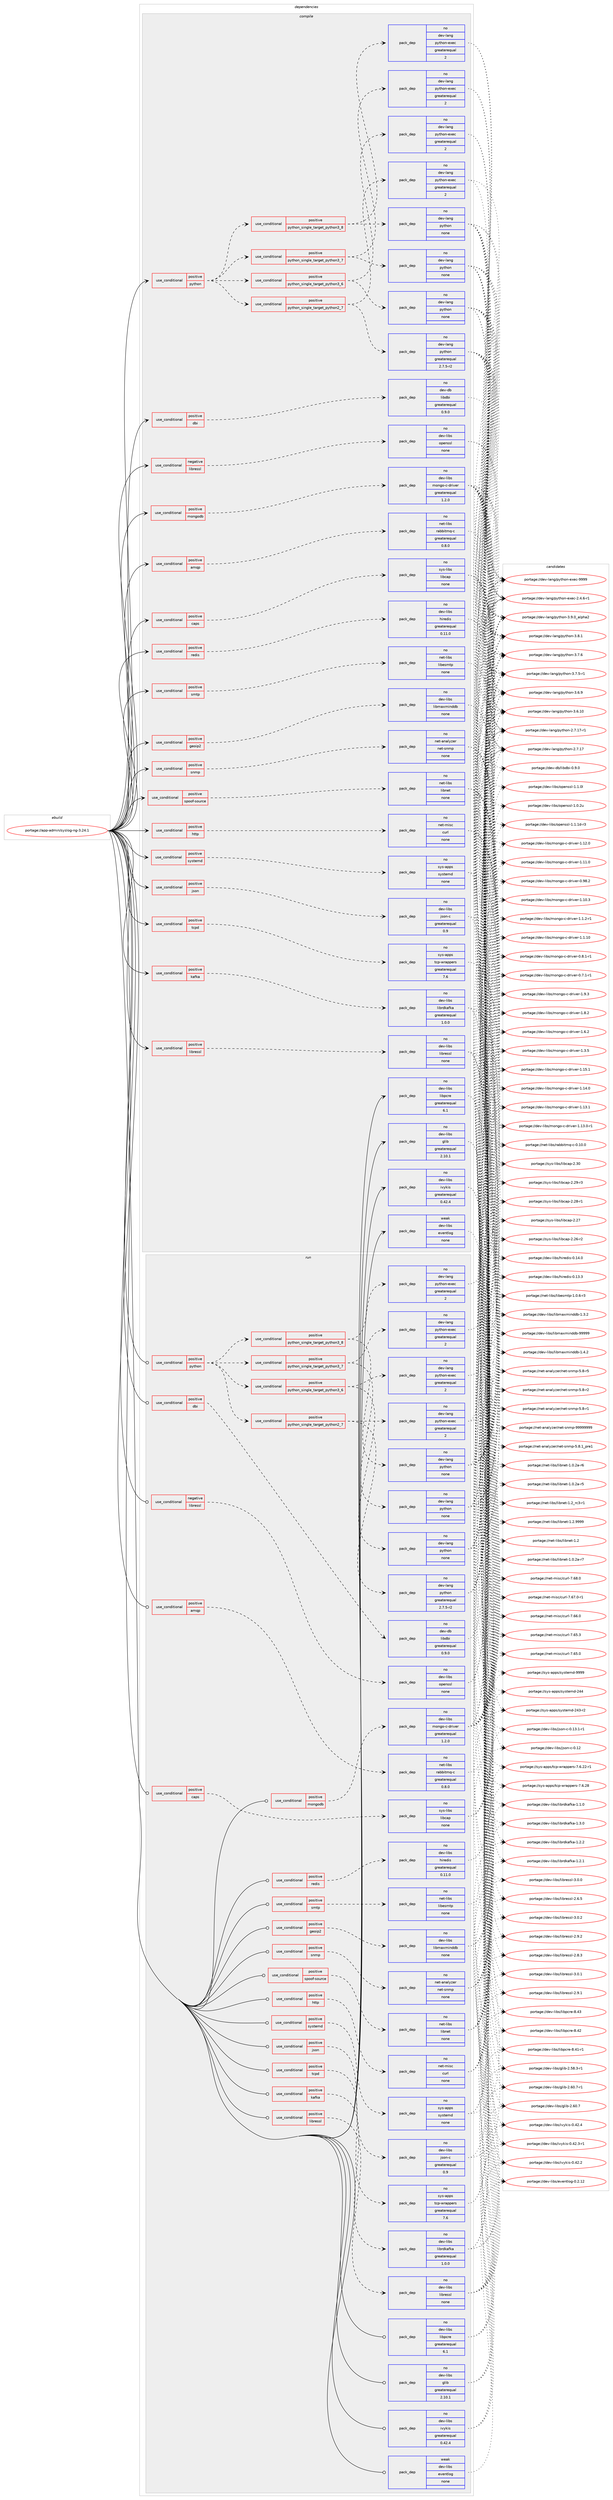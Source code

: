 digraph prolog {

# *************
# Graph options
# *************

newrank=true;
concentrate=true;
compound=true;
graph [rankdir=LR,fontname=Helvetica,fontsize=10,ranksep=1.5];#, ranksep=2.5, nodesep=0.2];
edge  [arrowhead=vee];
node  [fontname=Helvetica,fontsize=10];

# **********
# The ebuild
# **********

subgraph cluster_leftcol {
color=gray;
label=<<i>ebuild</i>>;
id [label="portage://app-admin/syslog-ng-3.24.1", color=red, width=4, href="../app-admin/syslog-ng-3.24.1.svg"];
}

# ****************
# The dependencies
# ****************

subgraph cluster_midcol {
color=gray;
label=<<i>dependencies</i>>;
subgraph cluster_compile {
fillcolor="#eeeeee";
style=filled;
label=<<i>compile</i>>;
subgraph cond153716 {
dependency650865 [label=<<TABLE BORDER="0" CELLBORDER="1" CELLSPACING="0" CELLPADDING="4"><TR><TD ROWSPAN="3" CELLPADDING="10">use_conditional</TD></TR><TR><TD>negative</TD></TR><TR><TD>libressl</TD></TR></TABLE>>, shape=none, color=red];
subgraph pack488465 {
dependency650866 [label=<<TABLE BORDER="0" CELLBORDER="1" CELLSPACING="0" CELLPADDING="4" WIDTH="220"><TR><TD ROWSPAN="6" CELLPADDING="30">pack_dep</TD></TR><TR><TD WIDTH="110">no</TD></TR><TR><TD>dev-libs</TD></TR><TR><TD>openssl</TD></TR><TR><TD>none</TD></TR><TR><TD></TD></TR></TABLE>>, shape=none, color=blue];
}
dependency650865:e -> dependency650866:w [weight=20,style="dashed",arrowhead="vee"];
}
id:e -> dependency650865:w [weight=20,style="solid",arrowhead="vee"];
subgraph cond153717 {
dependency650867 [label=<<TABLE BORDER="0" CELLBORDER="1" CELLSPACING="0" CELLPADDING="4"><TR><TD ROWSPAN="3" CELLPADDING="10">use_conditional</TD></TR><TR><TD>positive</TD></TR><TR><TD>amqp</TD></TR></TABLE>>, shape=none, color=red];
subgraph pack488466 {
dependency650868 [label=<<TABLE BORDER="0" CELLBORDER="1" CELLSPACING="0" CELLPADDING="4" WIDTH="220"><TR><TD ROWSPAN="6" CELLPADDING="30">pack_dep</TD></TR><TR><TD WIDTH="110">no</TD></TR><TR><TD>net-libs</TD></TR><TR><TD>rabbitmq-c</TD></TR><TR><TD>greaterequal</TD></TR><TR><TD>0.8.0</TD></TR></TABLE>>, shape=none, color=blue];
}
dependency650867:e -> dependency650868:w [weight=20,style="dashed",arrowhead="vee"];
}
id:e -> dependency650867:w [weight=20,style="solid",arrowhead="vee"];
subgraph cond153718 {
dependency650869 [label=<<TABLE BORDER="0" CELLBORDER="1" CELLSPACING="0" CELLPADDING="4"><TR><TD ROWSPAN="3" CELLPADDING="10">use_conditional</TD></TR><TR><TD>positive</TD></TR><TR><TD>caps</TD></TR></TABLE>>, shape=none, color=red];
subgraph pack488467 {
dependency650870 [label=<<TABLE BORDER="0" CELLBORDER="1" CELLSPACING="0" CELLPADDING="4" WIDTH="220"><TR><TD ROWSPAN="6" CELLPADDING="30">pack_dep</TD></TR><TR><TD WIDTH="110">no</TD></TR><TR><TD>sys-libs</TD></TR><TR><TD>libcap</TD></TR><TR><TD>none</TD></TR><TR><TD></TD></TR></TABLE>>, shape=none, color=blue];
}
dependency650869:e -> dependency650870:w [weight=20,style="dashed",arrowhead="vee"];
}
id:e -> dependency650869:w [weight=20,style="solid",arrowhead="vee"];
subgraph cond153719 {
dependency650871 [label=<<TABLE BORDER="0" CELLBORDER="1" CELLSPACING="0" CELLPADDING="4"><TR><TD ROWSPAN="3" CELLPADDING="10">use_conditional</TD></TR><TR><TD>positive</TD></TR><TR><TD>dbi</TD></TR></TABLE>>, shape=none, color=red];
subgraph pack488468 {
dependency650872 [label=<<TABLE BORDER="0" CELLBORDER="1" CELLSPACING="0" CELLPADDING="4" WIDTH="220"><TR><TD ROWSPAN="6" CELLPADDING="30">pack_dep</TD></TR><TR><TD WIDTH="110">no</TD></TR><TR><TD>dev-db</TD></TR><TR><TD>libdbi</TD></TR><TR><TD>greaterequal</TD></TR><TR><TD>0.9.0</TD></TR></TABLE>>, shape=none, color=blue];
}
dependency650871:e -> dependency650872:w [weight=20,style="dashed",arrowhead="vee"];
}
id:e -> dependency650871:w [weight=20,style="solid",arrowhead="vee"];
subgraph cond153720 {
dependency650873 [label=<<TABLE BORDER="0" CELLBORDER="1" CELLSPACING="0" CELLPADDING="4"><TR><TD ROWSPAN="3" CELLPADDING="10">use_conditional</TD></TR><TR><TD>positive</TD></TR><TR><TD>geoip2</TD></TR></TABLE>>, shape=none, color=red];
subgraph pack488469 {
dependency650874 [label=<<TABLE BORDER="0" CELLBORDER="1" CELLSPACING="0" CELLPADDING="4" WIDTH="220"><TR><TD ROWSPAN="6" CELLPADDING="30">pack_dep</TD></TR><TR><TD WIDTH="110">no</TD></TR><TR><TD>dev-libs</TD></TR><TR><TD>libmaxminddb</TD></TR><TR><TD>none</TD></TR><TR><TD></TD></TR></TABLE>>, shape=none, color=blue];
}
dependency650873:e -> dependency650874:w [weight=20,style="dashed",arrowhead="vee"];
}
id:e -> dependency650873:w [weight=20,style="solid",arrowhead="vee"];
subgraph cond153721 {
dependency650875 [label=<<TABLE BORDER="0" CELLBORDER="1" CELLSPACING="0" CELLPADDING="4"><TR><TD ROWSPAN="3" CELLPADDING="10">use_conditional</TD></TR><TR><TD>positive</TD></TR><TR><TD>http</TD></TR></TABLE>>, shape=none, color=red];
subgraph pack488470 {
dependency650876 [label=<<TABLE BORDER="0" CELLBORDER="1" CELLSPACING="0" CELLPADDING="4" WIDTH="220"><TR><TD ROWSPAN="6" CELLPADDING="30">pack_dep</TD></TR><TR><TD WIDTH="110">no</TD></TR><TR><TD>net-misc</TD></TR><TR><TD>curl</TD></TR><TR><TD>none</TD></TR><TR><TD></TD></TR></TABLE>>, shape=none, color=blue];
}
dependency650875:e -> dependency650876:w [weight=20,style="dashed",arrowhead="vee"];
}
id:e -> dependency650875:w [weight=20,style="solid",arrowhead="vee"];
subgraph cond153722 {
dependency650877 [label=<<TABLE BORDER="0" CELLBORDER="1" CELLSPACING="0" CELLPADDING="4"><TR><TD ROWSPAN="3" CELLPADDING="10">use_conditional</TD></TR><TR><TD>positive</TD></TR><TR><TD>json</TD></TR></TABLE>>, shape=none, color=red];
subgraph pack488471 {
dependency650878 [label=<<TABLE BORDER="0" CELLBORDER="1" CELLSPACING="0" CELLPADDING="4" WIDTH="220"><TR><TD ROWSPAN="6" CELLPADDING="30">pack_dep</TD></TR><TR><TD WIDTH="110">no</TD></TR><TR><TD>dev-libs</TD></TR><TR><TD>json-c</TD></TR><TR><TD>greaterequal</TD></TR><TR><TD>0.9</TD></TR></TABLE>>, shape=none, color=blue];
}
dependency650877:e -> dependency650878:w [weight=20,style="dashed",arrowhead="vee"];
}
id:e -> dependency650877:w [weight=20,style="solid",arrowhead="vee"];
subgraph cond153723 {
dependency650879 [label=<<TABLE BORDER="0" CELLBORDER="1" CELLSPACING="0" CELLPADDING="4"><TR><TD ROWSPAN="3" CELLPADDING="10">use_conditional</TD></TR><TR><TD>positive</TD></TR><TR><TD>kafka</TD></TR></TABLE>>, shape=none, color=red];
subgraph pack488472 {
dependency650880 [label=<<TABLE BORDER="0" CELLBORDER="1" CELLSPACING="0" CELLPADDING="4" WIDTH="220"><TR><TD ROWSPAN="6" CELLPADDING="30">pack_dep</TD></TR><TR><TD WIDTH="110">no</TD></TR><TR><TD>dev-libs</TD></TR><TR><TD>librdkafka</TD></TR><TR><TD>greaterequal</TD></TR><TR><TD>1.0.0</TD></TR></TABLE>>, shape=none, color=blue];
}
dependency650879:e -> dependency650880:w [weight=20,style="dashed",arrowhead="vee"];
}
id:e -> dependency650879:w [weight=20,style="solid",arrowhead="vee"];
subgraph cond153724 {
dependency650881 [label=<<TABLE BORDER="0" CELLBORDER="1" CELLSPACING="0" CELLPADDING="4"><TR><TD ROWSPAN="3" CELLPADDING="10">use_conditional</TD></TR><TR><TD>positive</TD></TR><TR><TD>libressl</TD></TR></TABLE>>, shape=none, color=red];
subgraph pack488473 {
dependency650882 [label=<<TABLE BORDER="0" CELLBORDER="1" CELLSPACING="0" CELLPADDING="4" WIDTH="220"><TR><TD ROWSPAN="6" CELLPADDING="30">pack_dep</TD></TR><TR><TD WIDTH="110">no</TD></TR><TR><TD>dev-libs</TD></TR><TR><TD>libressl</TD></TR><TR><TD>none</TD></TR><TR><TD></TD></TR></TABLE>>, shape=none, color=blue];
}
dependency650881:e -> dependency650882:w [weight=20,style="dashed",arrowhead="vee"];
}
id:e -> dependency650881:w [weight=20,style="solid",arrowhead="vee"];
subgraph cond153725 {
dependency650883 [label=<<TABLE BORDER="0" CELLBORDER="1" CELLSPACING="0" CELLPADDING="4"><TR><TD ROWSPAN="3" CELLPADDING="10">use_conditional</TD></TR><TR><TD>positive</TD></TR><TR><TD>mongodb</TD></TR></TABLE>>, shape=none, color=red];
subgraph pack488474 {
dependency650884 [label=<<TABLE BORDER="0" CELLBORDER="1" CELLSPACING="0" CELLPADDING="4" WIDTH="220"><TR><TD ROWSPAN="6" CELLPADDING="30">pack_dep</TD></TR><TR><TD WIDTH="110">no</TD></TR><TR><TD>dev-libs</TD></TR><TR><TD>mongo-c-driver</TD></TR><TR><TD>greaterequal</TD></TR><TR><TD>1.2.0</TD></TR></TABLE>>, shape=none, color=blue];
}
dependency650883:e -> dependency650884:w [weight=20,style="dashed",arrowhead="vee"];
}
id:e -> dependency650883:w [weight=20,style="solid",arrowhead="vee"];
subgraph cond153726 {
dependency650885 [label=<<TABLE BORDER="0" CELLBORDER="1" CELLSPACING="0" CELLPADDING="4"><TR><TD ROWSPAN="3" CELLPADDING="10">use_conditional</TD></TR><TR><TD>positive</TD></TR><TR><TD>python</TD></TR></TABLE>>, shape=none, color=red];
subgraph cond153727 {
dependency650886 [label=<<TABLE BORDER="0" CELLBORDER="1" CELLSPACING="0" CELLPADDING="4"><TR><TD ROWSPAN="3" CELLPADDING="10">use_conditional</TD></TR><TR><TD>positive</TD></TR><TR><TD>python_single_target_python2_7</TD></TR></TABLE>>, shape=none, color=red];
subgraph pack488475 {
dependency650887 [label=<<TABLE BORDER="0" CELLBORDER="1" CELLSPACING="0" CELLPADDING="4" WIDTH="220"><TR><TD ROWSPAN="6" CELLPADDING="30">pack_dep</TD></TR><TR><TD WIDTH="110">no</TD></TR><TR><TD>dev-lang</TD></TR><TR><TD>python</TD></TR><TR><TD>greaterequal</TD></TR><TR><TD>2.7.5-r2</TD></TR></TABLE>>, shape=none, color=blue];
}
dependency650886:e -> dependency650887:w [weight=20,style="dashed",arrowhead="vee"];
subgraph pack488476 {
dependency650888 [label=<<TABLE BORDER="0" CELLBORDER="1" CELLSPACING="0" CELLPADDING="4" WIDTH="220"><TR><TD ROWSPAN="6" CELLPADDING="30">pack_dep</TD></TR><TR><TD WIDTH="110">no</TD></TR><TR><TD>dev-lang</TD></TR><TR><TD>python-exec</TD></TR><TR><TD>greaterequal</TD></TR><TR><TD>2</TD></TR></TABLE>>, shape=none, color=blue];
}
dependency650886:e -> dependency650888:w [weight=20,style="dashed",arrowhead="vee"];
}
dependency650885:e -> dependency650886:w [weight=20,style="dashed",arrowhead="vee"];
subgraph cond153728 {
dependency650889 [label=<<TABLE BORDER="0" CELLBORDER="1" CELLSPACING="0" CELLPADDING="4"><TR><TD ROWSPAN="3" CELLPADDING="10">use_conditional</TD></TR><TR><TD>positive</TD></TR><TR><TD>python_single_target_python3_6</TD></TR></TABLE>>, shape=none, color=red];
subgraph pack488477 {
dependency650890 [label=<<TABLE BORDER="0" CELLBORDER="1" CELLSPACING="0" CELLPADDING="4" WIDTH="220"><TR><TD ROWSPAN="6" CELLPADDING="30">pack_dep</TD></TR><TR><TD WIDTH="110">no</TD></TR><TR><TD>dev-lang</TD></TR><TR><TD>python</TD></TR><TR><TD>none</TD></TR><TR><TD></TD></TR></TABLE>>, shape=none, color=blue];
}
dependency650889:e -> dependency650890:w [weight=20,style="dashed",arrowhead="vee"];
subgraph pack488478 {
dependency650891 [label=<<TABLE BORDER="0" CELLBORDER="1" CELLSPACING="0" CELLPADDING="4" WIDTH="220"><TR><TD ROWSPAN="6" CELLPADDING="30">pack_dep</TD></TR><TR><TD WIDTH="110">no</TD></TR><TR><TD>dev-lang</TD></TR><TR><TD>python-exec</TD></TR><TR><TD>greaterequal</TD></TR><TR><TD>2</TD></TR></TABLE>>, shape=none, color=blue];
}
dependency650889:e -> dependency650891:w [weight=20,style="dashed",arrowhead="vee"];
}
dependency650885:e -> dependency650889:w [weight=20,style="dashed",arrowhead="vee"];
subgraph cond153729 {
dependency650892 [label=<<TABLE BORDER="0" CELLBORDER="1" CELLSPACING="0" CELLPADDING="4"><TR><TD ROWSPAN="3" CELLPADDING="10">use_conditional</TD></TR><TR><TD>positive</TD></TR><TR><TD>python_single_target_python3_7</TD></TR></TABLE>>, shape=none, color=red];
subgraph pack488479 {
dependency650893 [label=<<TABLE BORDER="0" CELLBORDER="1" CELLSPACING="0" CELLPADDING="4" WIDTH="220"><TR><TD ROWSPAN="6" CELLPADDING="30">pack_dep</TD></TR><TR><TD WIDTH="110">no</TD></TR><TR><TD>dev-lang</TD></TR><TR><TD>python</TD></TR><TR><TD>none</TD></TR><TR><TD></TD></TR></TABLE>>, shape=none, color=blue];
}
dependency650892:e -> dependency650893:w [weight=20,style="dashed",arrowhead="vee"];
subgraph pack488480 {
dependency650894 [label=<<TABLE BORDER="0" CELLBORDER="1" CELLSPACING="0" CELLPADDING="4" WIDTH="220"><TR><TD ROWSPAN="6" CELLPADDING="30">pack_dep</TD></TR><TR><TD WIDTH="110">no</TD></TR><TR><TD>dev-lang</TD></TR><TR><TD>python-exec</TD></TR><TR><TD>greaterequal</TD></TR><TR><TD>2</TD></TR></TABLE>>, shape=none, color=blue];
}
dependency650892:e -> dependency650894:w [weight=20,style="dashed",arrowhead="vee"];
}
dependency650885:e -> dependency650892:w [weight=20,style="dashed",arrowhead="vee"];
subgraph cond153730 {
dependency650895 [label=<<TABLE BORDER="0" CELLBORDER="1" CELLSPACING="0" CELLPADDING="4"><TR><TD ROWSPAN="3" CELLPADDING="10">use_conditional</TD></TR><TR><TD>positive</TD></TR><TR><TD>python_single_target_python3_8</TD></TR></TABLE>>, shape=none, color=red];
subgraph pack488481 {
dependency650896 [label=<<TABLE BORDER="0" CELLBORDER="1" CELLSPACING="0" CELLPADDING="4" WIDTH="220"><TR><TD ROWSPAN="6" CELLPADDING="30">pack_dep</TD></TR><TR><TD WIDTH="110">no</TD></TR><TR><TD>dev-lang</TD></TR><TR><TD>python</TD></TR><TR><TD>none</TD></TR><TR><TD></TD></TR></TABLE>>, shape=none, color=blue];
}
dependency650895:e -> dependency650896:w [weight=20,style="dashed",arrowhead="vee"];
subgraph pack488482 {
dependency650897 [label=<<TABLE BORDER="0" CELLBORDER="1" CELLSPACING="0" CELLPADDING="4" WIDTH="220"><TR><TD ROWSPAN="6" CELLPADDING="30">pack_dep</TD></TR><TR><TD WIDTH="110">no</TD></TR><TR><TD>dev-lang</TD></TR><TR><TD>python-exec</TD></TR><TR><TD>greaterequal</TD></TR><TR><TD>2</TD></TR></TABLE>>, shape=none, color=blue];
}
dependency650895:e -> dependency650897:w [weight=20,style="dashed",arrowhead="vee"];
}
dependency650885:e -> dependency650895:w [weight=20,style="dashed",arrowhead="vee"];
}
id:e -> dependency650885:w [weight=20,style="solid",arrowhead="vee"];
subgraph cond153731 {
dependency650898 [label=<<TABLE BORDER="0" CELLBORDER="1" CELLSPACING="0" CELLPADDING="4"><TR><TD ROWSPAN="3" CELLPADDING="10">use_conditional</TD></TR><TR><TD>positive</TD></TR><TR><TD>redis</TD></TR></TABLE>>, shape=none, color=red];
subgraph pack488483 {
dependency650899 [label=<<TABLE BORDER="0" CELLBORDER="1" CELLSPACING="0" CELLPADDING="4" WIDTH="220"><TR><TD ROWSPAN="6" CELLPADDING="30">pack_dep</TD></TR><TR><TD WIDTH="110">no</TD></TR><TR><TD>dev-libs</TD></TR><TR><TD>hiredis</TD></TR><TR><TD>greaterequal</TD></TR><TR><TD>0.11.0</TD></TR></TABLE>>, shape=none, color=blue];
}
dependency650898:e -> dependency650899:w [weight=20,style="dashed",arrowhead="vee"];
}
id:e -> dependency650898:w [weight=20,style="solid",arrowhead="vee"];
subgraph cond153732 {
dependency650900 [label=<<TABLE BORDER="0" CELLBORDER="1" CELLSPACING="0" CELLPADDING="4"><TR><TD ROWSPAN="3" CELLPADDING="10">use_conditional</TD></TR><TR><TD>positive</TD></TR><TR><TD>smtp</TD></TR></TABLE>>, shape=none, color=red];
subgraph pack488484 {
dependency650901 [label=<<TABLE BORDER="0" CELLBORDER="1" CELLSPACING="0" CELLPADDING="4" WIDTH="220"><TR><TD ROWSPAN="6" CELLPADDING="30">pack_dep</TD></TR><TR><TD WIDTH="110">no</TD></TR><TR><TD>net-libs</TD></TR><TR><TD>libesmtp</TD></TR><TR><TD>none</TD></TR><TR><TD></TD></TR></TABLE>>, shape=none, color=blue];
}
dependency650900:e -> dependency650901:w [weight=20,style="dashed",arrowhead="vee"];
}
id:e -> dependency650900:w [weight=20,style="solid",arrowhead="vee"];
subgraph cond153733 {
dependency650902 [label=<<TABLE BORDER="0" CELLBORDER="1" CELLSPACING="0" CELLPADDING="4"><TR><TD ROWSPAN="3" CELLPADDING="10">use_conditional</TD></TR><TR><TD>positive</TD></TR><TR><TD>snmp</TD></TR></TABLE>>, shape=none, color=red];
subgraph pack488485 {
dependency650903 [label=<<TABLE BORDER="0" CELLBORDER="1" CELLSPACING="0" CELLPADDING="4" WIDTH="220"><TR><TD ROWSPAN="6" CELLPADDING="30">pack_dep</TD></TR><TR><TD WIDTH="110">no</TD></TR><TR><TD>net-analyzer</TD></TR><TR><TD>net-snmp</TD></TR><TR><TD>none</TD></TR><TR><TD></TD></TR></TABLE>>, shape=none, color=blue];
}
dependency650902:e -> dependency650903:w [weight=20,style="dashed",arrowhead="vee"];
}
id:e -> dependency650902:w [weight=20,style="solid",arrowhead="vee"];
subgraph cond153734 {
dependency650904 [label=<<TABLE BORDER="0" CELLBORDER="1" CELLSPACING="0" CELLPADDING="4"><TR><TD ROWSPAN="3" CELLPADDING="10">use_conditional</TD></TR><TR><TD>positive</TD></TR><TR><TD>spoof-source</TD></TR></TABLE>>, shape=none, color=red];
subgraph pack488486 {
dependency650905 [label=<<TABLE BORDER="0" CELLBORDER="1" CELLSPACING="0" CELLPADDING="4" WIDTH="220"><TR><TD ROWSPAN="6" CELLPADDING="30">pack_dep</TD></TR><TR><TD WIDTH="110">no</TD></TR><TR><TD>net-libs</TD></TR><TR><TD>libnet</TD></TR><TR><TD>none</TD></TR><TR><TD></TD></TR></TABLE>>, shape=none, color=blue];
}
dependency650904:e -> dependency650905:w [weight=20,style="dashed",arrowhead="vee"];
}
id:e -> dependency650904:w [weight=20,style="solid",arrowhead="vee"];
subgraph cond153735 {
dependency650906 [label=<<TABLE BORDER="0" CELLBORDER="1" CELLSPACING="0" CELLPADDING="4"><TR><TD ROWSPAN="3" CELLPADDING="10">use_conditional</TD></TR><TR><TD>positive</TD></TR><TR><TD>systemd</TD></TR></TABLE>>, shape=none, color=red];
subgraph pack488487 {
dependency650907 [label=<<TABLE BORDER="0" CELLBORDER="1" CELLSPACING="0" CELLPADDING="4" WIDTH="220"><TR><TD ROWSPAN="6" CELLPADDING="30">pack_dep</TD></TR><TR><TD WIDTH="110">no</TD></TR><TR><TD>sys-apps</TD></TR><TR><TD>systemd</TD></TR><TR><TD>none</TD></TR><TR><TD></TD></TR></TABLE>>, shape=none, color=blue];
}
dependency650906:e -> dependency650907:w [weight=20,style="dashed",arrowhead="vee"];
}
id:e -> dependency650906:w [weight=20,style="solid",arrowhead="vee"];
subgraph cond153736 {
dependency650908 [label=<<TABLE BORDER="0" CELLBORDER="1" CELLSPACING="0" CELLPADDING="4"><TR><TD ROWSPAN="3" CELLPADDING="10">use_conditional</TD></TR><TR><TD>positive</TD></TR><TR><TD>tcpd</TD></TR></TABLE>>, shape=none, color=red];
subgraph pack488488 {
dependency650909 [label=<<TABLE BORDER="0" CELLBORDER="1" CELLSPACING="0" CELLPADDING="4" WIDTH="220"><TR><TD ROWSPAN="6" CELLPADDING="30">pack_dep</TD></TR><TR><TD WIDTH="110">no</TD></TR><TR><TD>sys-apps</TD></TR><TR><TD>tcp-wrappers</TD></TR><TR><TD>greaterequal</TD></TR><TR><TD>7.6</TD></TR></TABLE>>, shape=none, color=blue];
}
dependency650908:e -> dependency650909:w [weight=20,style="dashed",arrowhead="vee"];
}
id:e -> dependency650908:w [weight=20,style="solid",arrowhead="vee"];
subgraph pack488489 {
dependency650910 [label=<<TABLE BORDER="0" CELLBORDER="1" CELLSPACING="0" CELLPADDING="4" WIDTH="220"><TR><TD ROWSPAN="6" CELLPADDING="30">pack_dep</TD></TR><TR><TD WIDTH="110">no</TD></TR><TR><TD>dev-libs</TD></TR><TR><TD>glib</TD></TR><TR><TD>greaterequal</TD></TR><TR><TD>2.10.1</TD></TR></TABLE>>, shape=none, color=blue];
}
id:e -> dependency650910:w [weight=20,style="solid",arrowhead="vee"];
subgraph pack488490 {
dependency650911 [label=<<TABLE BORDER="0" CELLBORDER="1" CELLSPACING="0" CELLPADDING="4" WIDTH="220"><TR><TD ROWSPAN="6" CELLPADDING="30">pack_dep</TD></TR><TR><TD WIDTH="110">no</TD></TR><TR><TD>dev-libs</TD></TR><TR><TD>ivykis</TD></TR><TR><TD>greaterequal</TD></TR><TR><TD>0.42.4</TD></TR></TABLE>>, shape=none, color=blue];
}
id:e -> dependency650911:w [weight=20,style="solid",arrowhead="vee"];
subgraph pack488491 {
dependency650912 [label=<<TABLE BORDER="0" CELLBORDER="1" CELLSPACING="0" CELLPADDING="4" WIDTH="220"><TR><TD ROWSPAN="6" CELLPADDING="30">pack_dep</TD></TR><TR><TD WIDTH="110">no</TD></TR><TR><TD>dev-libs</TD></TR><TR><TD>libpcre</TD></TR><TR><TD>greaterequal</TD></TR><TR><TD>6.1</TD></TR></TABLE>>, shape=none, color=blue];
}
id:e -> dependency650912:w [weight=20,style="solid",arrowhead="vee"];
subgraph pack488492 {
dependency650913 [label=<<TABLE BORDER="0" CELLBORDER="1" CELLSPACING="0" CELLPADDING="4" WIDTH="220"><TR><TD ROWSPAN="6" CELLPADDING="30">pack_dep</TD></TR><TR><TD WIDTH="110">weak</TD></TR><TR><TD>dev-libs</TD></TR><TR><TD>eventlog</TD></TR><TR><TD>none</TD></TR><TR><TD></TD></TR></TABLE>>, shape=none, color=blue];
}
id:e -> dependency650913:w [weight=20,style="solid",arrowhead="vee"];
}
subgraph cluster_compileandrun {
fillcolor="#eeeeee";
style=filled;
label=<<i>compile and run</i>>;
}
subgraph cluster_run {
fillcolor="#eeeeee";
style=filled;
label=<<i>run</i>>;
subgraph cond153737 {
dependency650914 [label=<<TABLE BORDER="0" CELLBORDER="1" CELLSPACING="0" CELLPADDING="4"><TR><TD ROWSPAN="3" CELLPADDING="10">use_conditional</TD></TR><TR><TD>negative</TD></TR><TR><TD>libressl</TD></TR></TABLE>>, shape=none, color=red];
subgraph pack488493 {
dependency650915 [label=<<TABLE BORDER="0" CELLBORDER="1" CELLSPACING="0" CELLPADDING="4" WIDTH="220"><TR><TD ROWSPAN="6" CELLPADDING="30">pack_dep</TD></TR><TR><TD WIDTH="110">no</TD></TR><TR><TD>dev-libs</TD></TR><TR><TD>openssl</TD></TR><TR><TD>none</TD></TR><TR><TD></TD></TR></TABLE>>, shape=none, color=blue];
}
dependency650914:e -> dependency650915:w [weight=20,style="dashed",arrowhead="vee"];
}
id:e -> dependency650914:w [weight=20,style="solid",arrowhead="odot"];
subgraph cond153738 {
dependency650916 [label=<<TABLE BORDER="0" CELLBORDER="1" CELLSPACING="0" CELLPADDING="4"><TR><TD ROWSPAN="3" CELLPADDING="10">use_conditional</TD></TR><TR><TD>positive</TD></TR><TR><TD>amqp</TD></TR></TABLE>>, shape=none, color=red];
subgraph pack488494 {
dependency650917 [label=<<TABLE BORDER="0" CELLBORDER="1" CELLSPACING="0" CELLPADDING="4" WIDTH="220"><TR><TD ROWSPAN="6" CELLPADDING="30">pack_dep</TD></TR><TR><TD WIDTH="110">no</TD></TR><TR><TD>net-libs</TD></TR><TR><TD>rabbitmq-c</TD></TR><TR><TD>greaterequal</TD></TR><TR><TD>0.8.0</TD></TR></TABLE>>, shape=none, color=blue];
}
dependency650916:e -> dependency650917:w [weight=20,style="dashed",arrowhead="vee"];
}
id:e -> dependency650916:w [weight=20,style="solid",arrowhead="odot"];
subgraph cond153739 {
dependency650918 [label=<<TABLE BORDER="0" CELLBORDER="1" CELLSPACING="0" CELLPADDING="4"><TR><TD ROWSPAN="3" CELLPADDING="10">use_conditional</TD></TR><TR><TD>positive</TD></TR><TR><TD>caps</TD></TR></TABLE>>, shape=none, color=red];
subgraph pack488495 {
dependency650919 [label=<<TABLE BORDER="0" CELLBORDER="1" CELLSPACING="0" CELLPADDING="4" WIDTH="220"><TR><TD ROWSPAN="6" CELLPADDING="30">pack_dep</TD></TR><TR><TD WIDTH="110">no</TD></TR><TR><TD>sys-libs</TD></TR><TR><TD>libcap</TD></TR><TR><TD>none</TD></TR><TR><TD></TD></TR></TABLE>>, shape=none, color=blue];
}
dependency650918:e -> dependency650919:w [weight=20,style="dashed",arrowhead="vee"];
}
id:e -> dependency650918:w [weight=20,style="solid",arrowhead="odot"];
subgraph cond153740 {
dependency650920 [label=<<TABLE BORDER="0" CELLBORDER="1" CELLSPACING="0" CELLPADDING="4"><TR><TD ROWSPAN="3" CELLPADDING="10">use_conditional</TD></TR><TR><TD>positive</TD></TR><TR><TD>dbi</TD></TR></TABLE>>, shape=none, color=red];
subgraph pack488496 {
dependency650921 [label=<<TABLE BORDER="0" CELLBORDER="1" CELLSPACING="0" CELLPADDING="4" WIDTH="220"><TR><TD ROWSPAN="6" CELLPADDING="30">pack_dep</TD></TR><TR><TD WIDTH="110">no</TD></TR><TR><TD>dev-db</TD></TR><TR><TD>libdbi</TD></TR><TR><TD>greaterequal</TD></TR><TR><TD>0.9.0</TD></TR></TABLE>>, shape=none, color=blue];
}
dependency650920:e -> dependency650921:w [weight=20,style="dashed",arrowhead="vee"];
}
id:e -> dependency650920:w [weight=20,style="solid",arrowhead="odot"];
subgraph cond153741 {
dependency650922 [label=<<TABLE BORDER="0" CELLBORDER="1" CELLSPACING="0" CELLPADDING="4"><TR><TD ROWSPAN="3" CELLPADDING="10">use_conditional</TD></TR><TR><TD>positive</TD></TR><TR><TD>geoip2</TD></TR></TABLE>>, shape=none, color=red];
subgraph pack488497 {
dependency650923 [label=<<TABLE BORDER="0" CELLBORDER="1" CELLSPACING="0" CELLPADDING="4" WIDTH="220"><TR><TD ROWSPAN="6" CELLPADDING="30">pack_dep</TD></TR><TR><TD WIDTH="110">no</TD></TR><TR><TD>dev-libs</TD></TR><TR><TD>libmaxminddb</TD></TR><TR><TD>none</TD></TR><TR><TD></TD></TR></TABLE>>, shape=none, color=blue];
}
dependency650922:e -> dependency650923:w [weight=20,style="dashed",arrowhead="vee"];
}
id:e -> dependency650922:w [weight=20,style="solid",arrowhead="odot"];
subgraph cond153742 {
dependency650924 [label=<<TABLE BORDER="0" CELLBORDER="1" CELLSPACING="0" CELLPADDING="4"><TR><TD ROWSPAN="3" CELLPADDING="10">use_conditional</TD></TR><TR><TD>positive</TD></TR><TR><TD>http</TD></TR></TABLE>>, shape=none, color=red];
subgraph pack488498 {
dependency650925 [label=<<TABLE BORDER="0" CELLBORDER="1" CELLSPACING="0" CELLPADDING="4" WIDTH="220"><TR><TD ROWSPAN="6" CELLPADDING="30">pack_dep</TD></TR><TR><TD WIDTH="110">no</TD></TR><TR><TD>net-misc</TD></TR><TR><TD>curl</TD></TR><TR><TD>none</TD></TR><TR><TD></TD></TR></TABLE>>, shape=none, color=blue];
}
dependency650924:e -> dependency650925:w [weight=20,style="dashed",arrowhead="vee"];
}
id:e -> dependency650924:w [weight=20,style="solid",arrowhead="odot"];
subgraph cond153743 {
dependency650926 [label=<<TABLE BORDER="0" CELLBORDER="1" CELLSPACING="0" CELLPADDING="4"><TR><TD ROWSPAN="3" CELLPADDING="10">use_conditional</TD></TR><TR><TD>positive</TD></TR><TR><TD>json</TD></TR></TABLE>>, shape=none, color=red];
subgraph pack488499 {
dependency650927 [label=<<TABLE BORDER="0" CELLBORDER="1" CELLSPACING="0" CELLPADDING="4" WIDTH="220"><TR><TD ROWSPAN="6" CELLPADDING="30">pack_dep</TD></TR><TR><TD WIDTH="110">no</TD></TR><TR><TD>dev-libs</TD></TR><TR><TD>json-c</TD></TR><TR><TD>greaterequal</TD></TR><TR><TD>0.9</TD></TR></TABLE>>, shape=none, color=blue];
}
dependency650926:e -> dependency650927:w [weight=20,style="dashed",arrowhead="vee"];
}
id:e -> dependency650926:w [weight=20,style="solid",arrowhead="odot"];
subgraph cond153744 {
dependency650928 [label=<<TABLE BORDER="0" CELLBORDER="1" CELLSPACING="0" CELLPADDING="4"><TR><TD ROWSPAN="3" CELLPADDING="10">use_conditional</TD></TR><TR><TD>positive</TD></TR><TR><TD>kafka</TD></TR></TABLE>>, shape=none, color=red];
subgraph pack488500 {
dependency650929 [label=<<TABLE BORDER="0" CELLBORDER="1" CELLSPACING="0" CELLPADDING="4" WIDTH="220"><TR><TD ROWSPAN="6" CELLPADDING="30">pack_dep</TD></TR><TR><TD WIDTH="110">no</TD></TR><TR><TD>dev-libs</TD></TR><TR><TD>librdkafka</TD></TR><TR><TD>greaterequal</TD></TR><TR><TD>1.0.0</TD></TR></TABLE>>, shape=none, color=blue];
}
dependency650928:e -> dependency650929:w [weight=20,style="dashed",arrowhead="vee"];
}
id:e -> dependency650928:w [weight=20,style="solid",arrowhead="odot"];
subgraph cond153745 {
dependency650930 [label=<<TABLE BORDER="0" CELLBORDER="1" CELLSPACING="0" CELLPADDING="4"><TR><TD ROWSPAN="3" CELLPADDING="10">use_conditional</TD></TR><TR><TD>positive</TD></TR><TR><TD>libressl</TD></TR></TABLE>>, shape=none, color=red];
subgraph pack488501 {
dependency650931 [label=<<TABLE BORDER="0" CELLBORDER="1" CELLSPACING="0" CELLPADDING="4" WIDTH="220"><TR><TD ROWSPAN="6" CELLPADDING="30">pack_dep</TD></TR><TR><TD WIDTH="110">no</TD></TR><TR><TD>dev-libs</TD></TR><TR><TD>libressl</TD></TR><TR><TD>none</TD></TR><TR><TD></TD></TR></TABLE>>, shape=none, color=blue];
}
dependency650930:e -> dependency650931:w [weight=20,style="dashed",arrowhead="vee"];
}
id:e -> dependency650930:w [weight=20,style="solid",arrowhead="odot"];
subgraph cond153746 {
dependency650932 [label=<<TABLE BORDER="0" CELLBORDER="1" CELLSPACING="0" CELLPADDING="4"><TR><TD ROWSPAN="3" CELLPADDING="10">use_conditional</TD></TR><TR><TD>positive</TD></TR><TR><TD>mongodb</TD></TR></TABLE>>, shape=none, color=red];
subgraph pack488502 {
dependency650933 [label=<<TABLE BORDER="0" CELLBORDER="1" CELLSPACING="0" CELLPADDING="4" WIDTH="220"><TR><TD ROWSPAN="6" CELLPADDING="30">pack_dep</TD></TR><TR><TD WIDTH="110">no</TD></TR><TR><TD>dev-libs</TD></TR><TR><TD>mongo-c-driver</TD></TR><TR><TD>greaterequal</TD></TR><TR><TD>1.2.0</TD></TR></TABLE>>, shape=none, color=blue];
}
dependency650932:e -> dependency650933:w [weight=20,style="dashed",arrowhead="vee"];
}
id:e -> dependency650932:w [weight=20,style="solid",arrowhead="odot"];
subgraph cond153747 {
dependency650934 [label=<<TABLE BORDER="0" CELLBORDER="1" CELLSPACING="0" CELLPADDING="4"><TR><TD ROWSPAN="3" CELLPADDING="10">use_conditional</TD></TR><TR><TD>positive</TD></TR><TR><TD>python</TD></TR></TABLE>>, shape=none, color=red];
subgraph cond153748 {
dependency650935 [label=<<TABLE BORDER="0" CELLBORDER="1" CELLSPACING="0" CELLPADDING="4"><TR><TD ROWSPAN="3" CELLPADDING="10">use_conditional</TD></TR><TR><TD>positive</TD></TR><TR><TD>python_single_target_python2_7</TD></TR></TABLE>>, shape=none, color=red];
subgraph pack488503 {
dependency650936 [label=<<TABLE BORDER="0" CELLBORDER="1" CELLSPACING="0" CELLPADDING="4" WIDTH="220"><TR><TD ROWSPAN="6" CELLPADDING="30">pack_dep</TD></TR><TR><TD WIDTH="110">no</TD></TR><TR><TD>dev-lang</TD></TR><TR><TD>python</TD></TR><TR><TD>greaterequal</TD></TR><TR><TD>2.7.5-r2</TD></TR></TABLE>>, shape=none, color=blue];
}
dependency650935:e -> dependency650936:w [weight=20,style="dashed",arrowhead="vee"];
subgraph pack488504 {
dependency650937 [label=<<TABLE BORDER="0" CELLBORDER="1" CELLSPACING="0" CELLPADDING="4" WIDTH="220"><TR><TD ROWSPAN="6" CELLPADDING="30">pack_dep</TD></TR><TR><TD WIDTH="110">no</TD></TR><TR><TD>dev-lang</TD></TR><TR><TD>python-exec</TD></TR><TR><TD>greaterequal</TD></TR><TR><TD>2</TD></TR></TABLE>>, shape=none, color=blue];
}
dependency650935:e -> dependency650937:w [weight=20,style="dashed",arrowhead="vee"];
}
dependency650934:e -> dependency650935:w [weight=20,style="dashed",arrowhead="vee"];
subgraph cond153749 {
dependency650938 [label=<<TABLE BORDER="0" CELLBORDER="1" CELLSPACING="0" CELLPADDING="4"><TR><TD ROWSPAN="3" CELLPADDING="10">use_conditional</TD></TR><TR><TD>positive</TD></TR><TR><TD>python_single_target_python3_6</TD></TR></TABLE>>, shape=none, color=red];
subgraph pack488505 {
dependency650939 [label=<<TABLE BORDER="0" CELLBORDER="1" CELLSPACING="0" CELLPADDING="4" WIDTH="220"><TR><TD ROWSPAN="6" CELLPADDING="30">pack_dep</TD></TR><TR><TD WIDTH="110">no</TD></TR><TR><TD>dev-lang</TD></TR><TR><TD>python</TD></TR><TR><TD>none</TD></TR><TR><TD></TD></TR></TABLE>>, shape=none, color=blue];
}
dependency650938:e -> dependency650939:w [weight=20,style="dashed",arrowhead="vee"];
subgraph pack488506 {
dependency650940 [label=<<TABLE BORDER="0" CELLBORDER="1" CELLSPACING="0" CELLPADDING="4" WIDTH="220"><TR><TD ROWSPAN="6" CELLPADDING="30">pack_dep</TD></TR><TR><TD WIDTH="110">no</TD></TR><TR><TD>dev-lang</TD></TR><TR><TD>python-exec</TD></TR><TR><TD>greaterequal</TD></TR><TR><TD>2</TD></TR></TABLE>>, shape=none, color=blue];
}
dependency650938:e -> dependency650940:w [weight=20,style="dashed",arrowhead="vee"];
}
dependency650934:e -> dependency650938:w [weight=20,style="dashed",arrowhead="vee"];
subgraph cond153750 {
dependency650941 [label=<<TABLE BORDER="0" CELLBORDER="1" CELLSPACING="0" CELLPADDING="4"><TR><TD ROWSPAN="3" CELLPADDING="10">use_conditional</TD></TR><TR><TD>positive</TD></TR><TR><TD>python_single_target_python3_7</TD></TR></TABLE>>, shape=none, color=red];
subgraph pack488507 {
dependency650942 [label=<<TABLE BORDER="0" CELLBORDER="1" CELLSPACING="0" CELLPADDING="4" WIDTH="220"><TR><TD ROWSPAN="6" CELLPADDING="30">pack_dep</TD></TR><TR><TD WIDTH="110">no</TD></TR><TR><TD>dev-lang</TD></TR><TR><TD>python</TD></TR><TR><TD>none</TD></TR><TR><TD></TD></TR></TABLE>>, shape=none, color=blue];
}
dependency650941:e -> dependency650942:w [weight=20,style="dashed",arrowhead="vee"];
subgraph pack488508 {
dependency650943 [label=<<TABLE BORDER="0" CELLBORDER="1" CELLSPACING="0" CELLPADDING="4" WIDTH="220"><TR><TD ROWSPAN="6" CELLPADDING="30">pack_dep</TD></TR><TR><TD WIDTH="110">no</TD></TR><TR><TD>dev-lang</TD></TR><TR><TD>python-exec</TD></TR><TR><TD>greaterequal</TD></TR><TR><TD>2</TD></TR></TABLE>>, shape=none, color=blue];
}
dependency650941:e -> dependency650943:w [weight=20,style="dashed",arrowhead="vee"];
}
dependency650934:e -> dependency650941:w [weight=20,style="dashed",arrowhead="vee"];
subgraph cond153751 {
dependency650944 [label=<<TABLE BORDER="0" CELLBORDER="1" CELLSPACING="0" CELLPADDING="4"><TR><TD ROWSPAN="3" CELLPADDING="10">use_conditional</TD></TR><TR><TD>positive</TD></TR><TR><TD>python_single_target_python3_8</TD></TR></TABLE>>, shape=none, color=red];
subgraph pack488509 {
dependency650945 [label=<<TABLE BORDER="0" CELLBORDER="1" CELLSPACING="0" CELLPADDING="4" WIDTH="220"><TR><TD ROWSPAN="6" CELLPADDING="30">pack_dep</TD></TR><TR><TD WIDTH="110">no</TD></TR><TR><TD>dev-lang</TD></TR><TR><TD>python</TD></TR><TR><TD>none</TD></TR><TR><TD></TD></TR></TABLE>>, shape=none, color=blue];
}
dependency650944:e -> dependency650945:w [weight=20,style="dashed",arrowhead="vee"];
subgraph pack488510 {
dependency650946 [label=<<TABLE BORDER="0" CELLBORDER="1" CELLSPACING="0" CELLPADDING="4" WIDTH="220"><TR><TD ROWSPAN="6" CELLPADDING="30">pack_dep</TD></TR><TR><TD WIDTH="110">no</TD></TR><TR><TD>dev-lang</TD></TR><TR><TD>python-exec</TD></TR><TR><TD>greaterequal</TD></TR><TR><TD>2</TD></TR></TABLE>>, shape=none, color=blue];
}
dependency650944:e -> dependency650946:w [weight=20,style="dashed",arrowhead="vee"];
}
dependency650934:e -> dependency650944:w [weight=20,style="dashed",arrowhead="vee"];
}
id:e -> dependency650934:w [weight=20,style="solid",arrowhead="odot"];
subgraph cond153752 {
dependency650947 [label=<<TABLE BORDER="0" CELLBORDER="1" CELLSPACING="0" CELLPADDING="4"><TR><TD ROWSPAN="3" CELLPADDING="10">use_conditional</TD></TR><TR><TD>positive</TD></TR><TR><TD>redis</TD></TR></TABLE>>, shape=none, color=red];
subgraph pack488511 {
dependency650948 [label=<<TABLE BORDER="0" CELLBORDER="1" CELLSPACING="0" CELLPADDING="4" WIDTH="220"><TR><TD ROWSPAN="6" CELLPADDING="30">pack_dep</TD></TR><TR><TD WIDTH="110">no</TD></TR><TR><TD>dev-libs</TD></TR><TR><TD>hiredis</TD></TR><TR><TD>greaterequal</TD></TR><TR><TD>0.11.0</TD></TR></TABLE>>, shape=none, color=blue];
}
dependency650947:e -> dependency650948:w [weight=20,style="dashed",arrowhead="vee"];
}
id:e -> dependency650947:w [weight=20,style="solid",arrowhead="odot"];
subgraph cond153753 {
dependency650949 [label=<<TABLE BORDER="0" CELLBORDER="1" CELLSPACING="0" CELLPADDING="4"><TR><TD ROWSPAN="3" CELLPADDING="10">use_conditional</TD></TR><TR><TD>positive</TD></TR><TR><TD>smtp</TD></TR></TABLE>>, shape=none, color=red];
subgraph pack488512 {
dependency650950 [label=<<TABLE BORDER="0" CELLBORDER="1" CELLSPACING="0" CELLPADDING="4" WIDTH="220"><TR><TD ROWSPAN="6" CELLPADDING="30">pack_dep</TD></TR><TR><TD WIDTH="110">no</TD></TR><TR><TD>net-libs</TD></TR><TR><TD>libesmtp</TD></TR><TR><TD>none</TD></TR><TR><TD></TD></TR></TABLE>>, shape=none, color=blue];
}
dependency650949:e -> dependency650950:w [weight=20,style="dashed",arrowhead="vee"];
}
id:e -> dependency650949:w [weight=20,style="solid",arrowhead="odot"];
subgraph cond153754 {
dependency650951 [label=<<TABLE BORDER="0" CELLBORDER="1" CELLSPACING="0" CELLPADDING="4"><TR><TD ROWSPAN="3" CELLPADDING="10">use_conditional</TD></TR><TR><TD>positive</TD></TR><TR><TD>snmp</TD></TR></TABLE>>, shape=none, color=red];
subgraph pack488513 {
dependency650952 [label=<<TABLE BORDER="0" CELLBORDER="1" CELLSPACING="0" CELLPADDING="4" WIDTH="220"><TR><TD ROWSPAN="6" CELLPADDING="30">pack_dep</TD></TR><TR><TD WIDTH="110">no</TD></TR><TR><TD>net-analyzer</TD></TR><TR><TD>net-snmp</TD></TR><TR><TD>none</TD></TR><TR><TD></TD></TR></TABLE>>, shape=none, color=blue];
}
dependency650951:e -> dependency650952:w [weight=20,style="dashed",arrowhead="vee"];
}
id:e -> dependency650951:w [weight=20,style="solid",arrowhead="odot"];
subgraph cond153755 {
dependency650953 [label=<<TABLE BORDER="0" CELLBORDER="1" CELLSPACING="0" CELLPADDING="4"><TR><TD ROWSPAN="3" CELLPADDING="10">use_conditional</TD></TR><TR><TD>positive</TD></TR><TR><TD>spoof-source</TD></TR></TABLE>>, shape=none, color=red];
subgraph pack488514 {
dependency650954 [label=<<TABLE BORDER="0" CELLBORDER="1" CELLSPACING="0" CELLPADDING="4" WIDTH="220"><TR><TD ROWSPAN="6" CELLPADDING="30">pack_dep</TD></TR><TR><TD WIDTH="110">no</TD></TR><TR><TD>net-libs</TD></TR><TR><TD>libnet</TD></TR><TR><TD>none</TD></TR><TR><TD></TD></TR></TABLE>>, shape=none, color=blue];
}
dependency650953:e -> dependency650954:w [weight=20,style="dashed",arrowhead="vee"];
}
id:e -> dependency650953:w [weight=20,style="solid",arrowhead="odot"];
subgraph cond153756 {
dependency650955 [label=<<TABLE BORDER="0" CELLBORDER="1" CELLSPACING="0" CELLPADDING="4"><TR><TD ROWSPAN="3" CELLPADDING="10">use_conditional</TD></TR><TR><TD>positive</TD></TR><TR><TD>systemd</TD></TR></TABLE>>, shape=none, color=red];
subgraph pack488515 {
dependency650956 [label=<<TABLE BORDER="0" CELLBORDER="1" CELLSPACING="0" CELLPADDING="4" WIDTH="220"><TR><TD ROWSPAN="6" CELLPADDING="30">pack_dep</TD></TR><TR><TD WIDTH="110">no</TD></TR><TR><TD>sys-apps</TD></TR><TR><TD>systemd</TD></TR><TR><TD>none</TD></TR><TR><TD></TD></TR></TABLE>>, shape=none, color=blue];
}
dependency650955:e -> dependency650956:w [weight=20,style="dashed",arrowhead="vee"];
}
id:e -> dependency650955:w [weight=20,style="solid",arrowhead="odot"];
subgraph cond153757 {
dependency650957 [label=<<TABLE BORDER="0" CELLBORDER="1" CELLSPACING="0" CELLPADDING="4"><TR><TD ROWSPAN="3" CELLPADDING="10">use_conditional</TD></TR><TR><TD>positive</TD></TR><TR><TD>tcpd</TD></TR></TABLE>>, shape=none, color=red];
subgraph pack488516 {
dependency650958 [label=<<TABLE BORDER="0" CELLBORDER="1" CELLSPACING="0" CELLPADDING="4" WIDTH="220"><TR><TD ROWSPAN="6" CELLPADDING="30">pack_dep</TD></TR><TR><TD WIDTH="110">no</TD></TR><TR><TD>sys-apps</TD></TR><TR><TD>tcp-wrappers</TD></TR><TR><TD>greaterequal</TD></TR><TR><TD>7.6</TD></TR></TABLE>>, shape=none, color=blue];
}
dependency650957:e -> dependency650958:w [weight=20,style="dashed",arrowhead="vee"];
}
id:e -> dependency650957:w [weight=20,style="solid",arrowhead="odot"];
subgraph pack488517 {
dependency650959 [label=<<TABLE BORDER="0" CELLBORDER="1" CELLSPACING="0" CELLPADDING="4" WIDTH="220"><TR><TD ROWSPAN="6" CELLPADDING="30">pack_dep</TD></TR><TR><TD WIDTH="110">no</TD></TR><TR><TD>dev-libs</TD></TR><TR><TD>glib</TD></TR><TR><TD>greaterequal</TD></TR><TR><TD>2.10.1</TD></TR></TABLE>>, shape=none, color=blue];
}
id:e -> dependency650959:w [weight=20,style="solid",arrowhead="odot"];
subgraph pack488518 {
dependency650960 [label=<<TABLE BORDER="0" CELLBORDER="1" CELLSPACING="0" CELLPADDING="4" WIDTH="220"><TR><TD ROWSPAN="6" CELLPADDING="30">pack_dep</TD></TR><TR><TD WIDTH="110">no</TD></TR><TR><TD>dev-libs</TD></TR><TR><TD>ivykis</TD></TR><TR><TD>greaterequal</TD></TR><TR><TD>0.42.4</TD></TR></TABLE>>, shape=none, color=blue];
}
id:e -> dependency650960:w [weight=20,style="solid",arrowhead="odot"];
subgraph pack488519 {
dependency650961 [label=<<TABLE BORDER="0" CELLBORDER="1" CELLSPACING="0" CELLPADDING="4" WIDTH="220"><TR><TD ROWSPAN="6" CELLPADDING="30">pack_dep</TD></TR><TR><TD WIDTH="110">no</TD></TR><TR><TD>dev-libs</TD></TR><TR><TD>libpcre</TD></TR><TR><TD>greaterequal</TD></TR><TR><TD>6.1</TD></TR></TABLE>>, shape=none, color=blue];
}
id:e -> dependency650961:w [weight=20,style="solid",arrowhead="odot"];
subgraph pack488520 {
dependency650962 [label=<<TABLE BORDER="0" CELLBORDER="1" CELLSPACING="0" CELLPADDING="4" WIDTH="220"><TR><TD ROWSPAN="6" CELLPADDING="30">pack_dep</TD></TR><TR><TD WIDTH="110">weak</TD></TR><TR><TD>dev-libs</TD></TR><TR><TD>eventlog</TD></TR><TR><TD>none</TD></TR><TR><TD></TD></TR></TABLE>>, shape=none, color=blue];
}
id:e -> dependency650962:w [weight=20,style="solid",arrowhead="odot"];
}
}

# **************
# The candidates
# **************

subgraph cluster_choices {
rank=same;
color=gray;
label=<<i>candidates</i>>;

subgraph choice488465 {
color=black;
nodesep=1;
choice1001011184510810598115471111121011101151151084549464946491004511451 [label="portage://dev-libs/openssl-1.1.1d-r3", color=red, width=4,href="../dev-libs/openssl-1.1.1d-r3.svg"];
choice100101118451081059811547111112101110115115108454946494648108 [label="portage://dev-libs/openssl-1.1.0l", color=red, width=4,href="../dev-libs/openssl-1.1.0l.svg"];
choice100101118451081059811547111112101110115115108454946484650117 [label="portage://dev-libs/openssl-1.0.2u", color=red, width=4,href="../dev-libs/openssl-1.0.2u.svg"];
dependency650866:e -> choice1001011184510810598115471111121011101151151084549464946491004511451:w [style=dotted,weight="100"];
dependency650866:e -> choice100101118451081059811547111112101110115115108454946494648108:w [style=dotted,weight="100"];
dependency650866:e -> choice100101118451081059811547111112101110115115108454946484650117:w [style=dotted,weight="100"];
}
subgraph choice488466 {
color=black;
nodesep=1;
choice110101116451081059811547114979898105116109113459945484649484648 [label="portage://net-libs/rabbitmq-c-0.10.0", color=red, width=4,href="../net-libs/rabbitmq-c-0.10.0.svg"];
dependency650868:e -> choice110101116451081059811547114979898105116109113459945484649484648:w [style=dotted,weight="100"];
}
subgraph choice488467 {
color=black;
nodesep=1;
choice1151211154510810598115471081059899971124550465148 [label="portage://sys-libs/libcap-2.30", color=red, width=4,href="../sys-libs/libcap-2.30.svg"];
choice11512111545108105981154710810598999711245504650574511451 [label="portage://sys-libs/libcap-2.29-r3", color=red, width=4,href="../sys-libs/libcap-2.29-r3.svg"];
choice11512111545108105981154710810598999711245504650564511449 [label="portage://sys-libs/libcap-2.28-r1", color=red, width=4,href="../sys-libs/libcap-2.28-r1.svg"];
choice1151211154510810598115471081059899971124550465055 [label="portage://sys-libs/libcap-2.27", color=red, width=4,href="../sys-libs/libcap-2.27.svg"];
choice11512111545108105981154710810598999711245504650544511450 [label="portage://sys-libs/libcap-2.26-r2", color=red, width=4,href="../sys-libs/libcap-2.26-r2.svg"];
dependency650870:e -> choice1151211154510810598115471081059899971124550465148:w [style=dotted,weight="100"];
dependency650870:e -> choice11512111545108105981154710810598999711245504650574511451:w [style=dotted,weight="100"];
dependency650870:e -> choice11512111545108105981154710810598999711245504650564511449:w [style=dotted,weight="100"];
dependency650870:e -> choice1151211154510810598115471081059899971124550465055:w [style=dotted,weight="100"];
dependency650870:e -> choice11512111545108105981154710810598999711245504650544511450:w [style=dotted,weight="100"];
}
subgraph choice488468 {
color=black;
nodesep=1;
choice1001011184510098471081059810098105454846574648 [label="portage://dev-db/libdbi-0.9.0", color=red, width=4,href="../dev-db/libdbi-0.9.0.svg"];
dependency650872:e -> choice1001011184510098471081059810098105454846574648:w [style=dotted,weight="100"];
}
subgraph choice488469 {
color=black;
nodesep=1;
choice100101118451081059811547108105981099712010910511010010098455757575757 [label="portage://dev-libs/libmaxminddb-99999", color=red, width=4,href="../dev-libs/libmaxminddb-99999.svg"];
choice100101118451081059811547108105981099712010910511010010098454946524650 [label="portage://dev-libs/libmaxminddb-1.4.2", color=red, width=4,href="../dev-libs/libmaxminddb-1.4.2.svg"];
choice100101118451081059811547108105981099712010910511010010098454946514650 [label="portage://dev-libs/libmaxminddb-1.3.2", color=red, width=4,href="../dev-libs/libmaxminddb-1.3.2.svg"];
dependency650874:e -> choice100101118451081059811547108105981099712010910511010010098455757575757:w [style=dotted,weight="100"];
dependency650874:e -> choice100101118451081059811547108105981099712010910511010010098454946524650:w [style=dotted,weight="100"];
dependency650874:e -> choice100101118451081059811547108105981099712010910511010010098454946514650:w [style=dotted,weight="100"];
}
subgraph choice488470 {
color=black;
nodesep=1;
choice1101011164510910511599479911711410845554654564648 [label="portage://net-misc/curl-7.68.0", color=red, width=4,href="../net-misc/curl-7.68.0.svg"];
choice11010111645109105115994799117114108455546545546484511449 [label="portage://net-misc/curl-7.67.0-r1", color=red, width=4,href="../net-misc/curl-7.67.0-r1.svg"];
choice1101011164510910511599479911711410845554654544648 [label="portage://net-misc/curl-7.66.0", color=red, width=4,href="../net-misc/curl-7.66.0.svg"];
choice1101011164510910511599479911711410845554654534651 [label="portage://net-misc/curl-7.65.3", color=red, width=4,href="../net-misc/curl-7.65.3.svg"];
choice1101011164510910511599479911711410845554654534648 [label="portage://net-misc/curl-7.65.0", color=red, width=4,href="../net-misc/curl-7.65.0.svg"];
dependency650876:e -> choice1101011164510910511599479911711410845554654564648:w [style=dotted,weight="100"];
dependency650876:e -> choice11010111645109105115994799117114108455546545546484511449:w [style=dotted,weight="100"];
dependency650876:e -> choice1101011164510910511599479911711410845554654544648:w [style=dotted,weight="100"];
dependency650876:e -> choice1101011164510910511599479911711410845554654534651:w [style=dotted,weight="100"];
dependency650876:e -> choice1101011164510910511599479911711410845554654534648:w [style=dotted,weight="100"];
}
subgraph choice488471 {
color=black;
nodesep=1;
choice1001011184510810598115471061151111104599454846495146494511449 [label="portage://dev-libs/json-c-0.13.1-r1", color=red, width=4,href="../dev-libs/json-c-0.13.1-r1.svg"];
choice10010111845108105981154710611511111045994548464950 [label="portage://dev-libs/json-c-0.12", color=red, width=4,href="../dev-libs/json-c-0.12.svg"];
dependency650878:e -> choice1001011184510810598115471061151111104599454846495146494511449:w [style=dotted,weight="100"];
dependency650878:e -> choice10010111845108105981154710611511111045994548464950:w [style=dotted,weight="100"];
}
subgraph choice488472 {
color=black;
nodesep=1;
choice100101118451081059811547108105981141001079710210797454946514648 [label="portage://dev-libs/librdkafka-1.3.0", color=red, width=4,href="../dev-libs/librdkafka-1.3.0.svg"];
choice100101118451081059811547108105981141001079710210797454946504650 [label="portage://dev-libs/librdkafka-1.2.2", color=red, width=4,href="../dev-libs/librdkafka-1.2.2.svg"];
choice100101118451081059811547108105981141001079710210797454946504649 [label="portage://dev-libs/librdkafka-1.2.1", color=red, width=4,href="../dev-libs/librdkafka-1.2.1.svg"];
choice100101118451081059811547108105981141001079710210797454946494648 [label="portage://dev-libs/librdkafka-1.1.0", color=red, width=4,href="../dev-libs/librdkafka-1.1.0.svg"];
dependency650880:e -> choice100101118451081059811547108105981141001079710210797454946514648:w [style=dotted,weight="100"];
dependency650880:e -> choice100101118451081059811547108105981141001079710210797454946504650:w [style=dotted,weight="100"];
dependency650880:e -> choice100101118451081059811547108105981141001079710210797454946504649:w [style=dotted,weight="100"];
dependency650880:e -> choice100101118451081059811547108105981141001079710210797454946494648:w [style=dotted,weight="100"];
}
subgraph choice488473 {
color=black;
nodesep=1;
choice10010111845108105981154710810598114101115115108455146484650 [label="portage://dev-libs/libressl-3.0.2", color=red, width=4,href="../dev-libs/libressl-3.0.2.svg"];
choice10010111845108105981154710810598114101115115108455146484649 [label="portage://dev-libs/libressl-3.0.1", color=red, width=4,href="../dev-libs/libressl-3.0.1.svg"];
choice10010111845108105981154710810598114101115115108455146484648 [label="portage://dev-libs/libressl-3.0.0", color=red, width=4,href="../dev-libs/libressl-3.0.0.svg"];
choice10010111845108105981154710810598114101115115108455046574650 [label="portage://dev-libs/libressl-2.9.2", color=red, width=4,href="../dev-libs/libressl-2.9.2.svg"];
choice10010111845108105981154710810598114101115115108455046574649 [label="portage://dev-libs/libressl-2.9.1", color=red, width=4,href="../dev-libs/libressl-2.9.1.svg"];
choice10010111845108105981154710810598114101115115108455046564651 [label="portage://dev-libs/libressl-2.8.3", color=red, width=4,href="../dev-libs/libressl-2.8.3.svg"];
choice10010111845108105981154710810598114101115115108455046544653 [label="portage://dev-libs/libressl-2.6.5", color=red, width=4,href="../dev-libs/libressl-2.6.5.svg"];
dependency650882:e -> choice10010111845108105981154710810598114101115115108455146484650:w [style=dotted,weight="100"];
dependency650882:e -> choice10010111845108105981154710810598114101115115108455146484649:w [style=dotted,weight="100"];
dependency650882:e -> choice10010111845108105981154710810598114101115115108455146484648:w [style=dotted,weight="100"];
dependency650882:e -> choice10010111845108105981154710810598114101115115108455046574650:w [style=dotted,weight="100"];
dependency650882:e -> choice10010111845108105981154710810598114101115115108455046574649:w [style=dotted,weight="100"];
dependency650882:e -> choice10010111845108105981154710810598114101115115108455046564651:w [style=dotted,weight="100"];
dependency650882:e -> choice10010111845108105981154710810598114101115115108455046544653:w [style=dotted,weight="100"];
}
subgraph choice488474 {
color=black;
nodesep=1;
choice100101118451081059811547109111110103111459945100114105118101114454946574651 [label="portage://dev-libs/mongo-c-driver-1.9.3", color=red, width=4,href="../dev-libs/mongo-c-driver-1.9.3.svg"];
choice100101118451081059811547109111110103111459945100114105118101114454946564650 [label="portage://dev-libs/mongo-c-driver-1.8.2", color=red, width=4,href="../dev-libs/mongo-c-driver-1.8.2.svg"];
choice100101118451081059811547109111110103111459945100114105118101114454946544650 [label="portage://dev-libs/mongo-c-driver-1.6.2", color=red, width=4,href="../dev-libs/mongo-c-driver-1.6.2.svg"];
choice100101118451081059811547109111110103111459945100114105118101114454946514653 [label="portage://dev-libs/mongo-c-driver-1.3.5", color=red, width=4,href="../dev-libs/mongo-c-driver-1.3.5.svg"];
choice10010111845108105981154710911111010311145994510011410511810111445494649534649 [label="portage://dev-libs/mongo-c-driver-1.15.1", color=red, width=4,href="../dev-libs/mongo-c-driver-1.15.1.svg"];
choice10010111845108105981154710911111010311145994510011410511810111445494649524648 [label="portage://dev-libs/mongo-c-driver-1.14.0", color=red, width=4,href="../dev-libs/mongo-c-driver-1.14.0.svg"];
choice10010111845108105981154710911111010311145994510011410511810111445494649514649 [label="portage://dev-libs/mongo-c-driver-1.13.1", color=red, width=4,href="../dev-libs/mongo-c-driver-1.13.1.svg"];
choice100101118451081059811547109111110103111459945100114105118101114454946495146484511449 [label="portage://dev-libs/mongo-c-driver-1.13.0-r1", color=red, width=4,href="../dev-libs/mongo-c-driver-1.13.0-r1.svg"];
choice10010111845108105981154710911111010311145994510011410511810111445494649504648 [label="portage://dev-libs/mongo-c-driver-1.12.0", color=red, width=4,href="../dev-libs/mongo-c-driver-1.12.0.svg"];
choice10010111845108105981154710911111010311145994510011410511810111445494649494648 [label="portage://dev-libs/mongo-c-driver-1.11.0", color=red, width=4,href="../dev-libs/mongo-c-driver-1.11.0.svg"];
choice10010111845108105981154710911111010311145994510011410511810111445494649484651 [label="portage://dev-libs/mongo-c-driver-1.10.3", color=red, width=4,href="../dev-libs/mongo-c-driver-1.10.3.svg"];
choice1001011184510810598115471091111101031114599451001141051181011144549464946504511449 [label="portage://dev-libs/mongo-c-driver-1.1.2-r1", color=red, width=4,href="../dev-libs/mongo-c-driver-1.1.2-r1.svg"];
choice10010111845108105981154710911111010311145994510011410511810111445494649464948 [label="portage://dev-libs/mongo-c-driver-1.1.10", color=red, width=4,href="../dev-libs/mongo-c-driver-1.1.10.svg"];
choice10010111845108105981154710911111010311145994510011410511810111445484657564650 [label="portage://dev-libs/mongo-c-driver-0.98.2", color=red, width=4,href="../dev-libs/mongo-c-driver-0.98.2.svg"];
choice1001011184510810598115471091111101031114599451001141051181011144548465646494511449 [label="portage://dev-libs/mongo-c-driver-0.8.1-r1", color=red, width=4,href="../dev-libs/mongo-c-driver-0.8.1-r1.svg"];
choice1001011184510810598115471091111101031114599451001141051181011144548465546494511449 [label="portage://dev-libs/mongo-c-driver-0.7.1-r1", color=red, width=4,href="../dev-libs/mongo-c-driver-0.7.1-r1.svg"];
dependency650884:e -> choice100101118451081059811547109111110103111459945100114105118101114454946574651:w [style=dotted,weight="100"];
dependency650884:e -> choice100101118451081059811547109111110103111459945100114105118101114454946564650:w [style=dotted,weight="100"];
dependency650884:e -> choice100101118451081059811547109111110103111459945100114105118101114454946544650:w [style=dotted,weight="100"];
dependency650884:e -> choice100101118451081059811547109111110103111459945100114105118101114454946514653:w [style=dotted,weight="100"];
dependency650884:e -> choice10010111845108105981154710911111010311145994510011410511810111445494649534649:w [style=dotted,weight="100"];
dependency650884:e -> choice10010111845108105981154710911111010311145994510011410511810111445494649524648:w [style=dotted,weight="100"];
dependency650884:e -> choice10010111845108105981154710911111010311145994510011410511810111445494649514649:w [style=dotted,weight="100"];
dependency650884:e -> choice100101118451081059811547109111110103111459945100114105118101114454946495146484511449:w [style=dotted,weight="100"];
dependency650884:e -> choice10010111845108105981154710911111010311145994510011410511810111445494649504648:w [style=dotted,weight="100"];
dependency650884:e -> choice10010111845108105981154710911111010311145994510011410511810111445494649494648:w [style=dotted,weight="100"];
dependency650884:e -> choice10010111845108105981154710911111010311145994510011410511810111445494649484651:w [style=dotted,weight="100"];
dependency650884:e -> choice1001011184510810598115471091111101031114599451001141051181011144549464946504511449:w [style=dotted,weight="100"];
dependency650884:e -> choice10010111845108105981154710911111010311145994510011410511810111445494649464948:w [style=dotted,weight="100"];
dependency650884:e -> choice10010111845108105981154710911111010311145994510011410511810111445484657564650:w [style=dotted,weight="100"];
dependency650884:e -> choice1001011184510810598115471091111101031114599451001141051181011144548465646494511449:w [style=dotted,weight="100"];
dependency650884:e -> choice1001011184510810598115471091111101031114599451001141051181011144548465546494511449:w [style=dotted,weight="100"];
}
subgraph choice488475 {
color=black;
nodesep=1;
choice10010111845108971101034711212111610411111045514657464895971081121049750 [label="portage://dev-lang/python-3.9.0_alpha2", color=red, width=4,href="../dev-lang/python-3.9.0_alpha2.svg"];
choice100101118451089711010347112121116104111110455146564649 [label="portage://dev-lang/python-3.8.1", color=red, width=4,href="../dev-lang/python-3.8.1.svg"];
choice100101118451089711010347112121116104111110455146554654 [label="portage://dev-lang/python-3.7.6", color=red, width=4,href="../dev-lang/python-3.7.6.svg"];
choice1001011184510897110103471121211161041111104551465546534511449 [label="portage://dev-lang/python-3.7.5-r1", color=red, width=4,href="../dev-lang/python-3.7.5-r1.svg"];
choice100101118451089711010347112121116104111110455146544657 [label="portage://dev-lang/python-3.6.9", color=red, width=4,href="../dev-lang/python-3.6.9.svg"];
choice10010111845108971101034711212111610411111045514654464948 [label="portage://dev-lang/python-3.6.10", color=red, width=4,href="../dev-lang/python-3.6.10.svg"];
choice100101118451089711010347112121116104111110455046554649554511449 [label="portage://dev-lang/python-2.7.17-r1", color=red, width=4,href="../dev-lang/python-2.7.17-r1.svg"];
choice10010111845108971101034711212111610411111045504655464955 [label="portage://dev-lang/python-2.7.17", color=red, width=4,href="../dev-lang/python-2.7.17.svg"];
dependency650887:e -> choice10010111845108971101034711212111610411111045514657464895971081121049750:w [style=dotted,weight="100"];
dependency650887:e -> choice100101118451089711010347112121116104111110455146564649:w [style=dotted,weight="100"];
dependency650887:e -> choice100101118451089711010347112121116104111110455146554654:w [style=dotted,weight="100"];
dependency650887:e -> choice1001011184510897110103471121211161041111104551465546534511449:w [style=dotted,weight="100"];
dependency650887:e -> choice100101118451089711010347112121116104111110455146544657:w [style=dotted,weight="100"];
dependency650887:e -> choice10010111845108971101034711212111610411111045514654464948:w [style=dotted,weight="100"];
dependency650887:e -> choice100101118451089711010347112121116104111110455046554649554511449:w [style=dotted,weight="100"];
dependency650887:e -> choice10010111845108971101034711212111610411111045504655464955:w [style=dotted,weight="100"];
}
subgraph choice488476 {
color=black;
nodesep=1;
choice10010111845108971101034711212111610411111045101120101994557575757 [label="portage://dev-lang/python-exec-9999", color=red, width=4,href="../dev-lang/python-exec-9999.svg"];
choice10010111845108971101034711212111610411111045101120101994550465246544511449 [label="portage://dev-lang/python-exec-2.4.6-r1", color=red, width=4,href="../dev-lang/python-exec-2.4.6-r1.svg"];
dependency650888:e -> choice10010111845108971101034711212111610411111045101120101994557575757:w [style=dotted,weight="100"];
dependency650888:e -> choice10010111845108971101034711212111610411111045101120101994550465246544511449:w [style=dotted,weight="100"];
}
subgraph choice488477 {
color=black;
nodesep=1;
choice10010111845108971101034711212111610411111045514657464895971081121049750 [label="portage://dev-lang/python-3.9.0_alpha2", color=red, width=4,href="../dev-lang/python-3.9.0_alpha2.svg"];
choice100101118451089711010347112121116104111110455146564649 [label="portage://dev-lang/python-3.8.1", color=red, width=4,href="../dev-lang/python-3.8.1.svg"];
choice100101118451089711010347112121116104111110455146554654 [label="portage://dev-lang/python-3.7.6", color=red, width=4,href="../dev-lang/python-3.7.6.svg"];
choice1001011184510897110103471121211161041111104551465546534511449 [label="portage://dev-lang/python-3.7.5-r1", color=red, width=4,href="../dev-lang/python-3.7.5-r1.svg"];
choice100101118451089711010347112121116104111110455146544657 [label="portage://dev-lang/python-3.6.9", color=red, width=4,href="../dev-lang/python-3.6.9.svg"];
choice10010111845108971101034711212111610411111045514654464948 [label="portage://dev-lang/python-3.6.10", color=red, width=4,href="../dev-lang/python-3.6.10.svg"];
choice100101118451089711010347112121116104111110455046554649554511449 [label="portage://dev-lang/python-2.7.17-r1", color=red, width=4,href="../dev-lang/python-2.7.17-r1.svg"];
choice10010111845108971101034711212111610411111045504655464955 [label="portage://dev-lang/python-2.7.17", color=red, width=4,href="../dev-lang/python-2.7.17.svg"];
dependency650890:e -> choice10010111845108971101034711212111610411111045514657464895971081121049750:w [style=dotted,weight="100"];
dependency650890:e -> choice100101118451089711010347112121116104111110455146564649:w [style=dotted,weight="100"];
dependency650890:e -> choice100101118451089711010347112121116104111110455146554654:w [style=dotted,weight="100"];
dependency650890:e -> choice1001011184510897110103471121211161041111104551465546534511449:w [style=dotted,weight="100"];
dependency650890:e -> choice100101118451089711010347112121116104111110455146544657:w [style=dotted,weight="100"];
dependency650890:e -> choice10010111845108971101034711212111610411111045514654464948:w [style=dotted,weight="100"];
dependency650890:e -> choice100101118451089711010347112121116104111110455046554649554511449:w [style=dotted,weight="100"];
dependency650890:e -> choice10010111845108971101034711212111610411111045504655464955:w [style=dotted,weight="100"];
}
subgraph choice488478 {
color=black;
nodesep=1;
choice10010111845108971101034711212111610411111045101120101994557575757 [label="portage://dev-lang/python-exec-9999", color=red, width=4,href="../dev-lang/python-exec-9999.svg"];
choice10010111845108971101034711212111610411111045101120101994550465246544511449 [label="portage://dev-lang/python-exec-2.4.6-r1", color=red, width=4,href="../dev-lang/python-exec-2.4.6-r1.svg"];
dependency650891:e -> choice10010111845108971101034711212111610411111045101120101994557575757:w [style=dotted,weight="100"];
dependency650891:e -> choice10010111845108971101034711212111610411111045101120101994550465246544511449:w [style=dotted,weight="100"];
}
subgraph choice488479 {
color=black;
nodesep=1;
choice10010111845108971101034711212111610411111045514657464895971081121049750 [label="portage://dev-lang/python-3.9.0_alpha2", color=red, width=4,href="../dev-lang/python-3.9.0_alpha2.svg"];
choice100101118451089711010347112121116104111110455146564649 [label="portage://dev-lang/python-3.8.1", color=red, width=4,href="../dev-lang/python-3.8.1.svg"];
choice100101118451089711010347112121116104111110455146554654 [label="portage://dev-lang/python-3.7.6", color=red, width=4,href="../dev-lang/python-3.7.6.svg"];
choice1001011184510897110103471121211161041111104551465546534511449 [label="portage://dev-lang/python-3.7.5-r1", color=red, width=4,href="../dev-lang/python-3.7.5-r1.svg"];
choice100101118451089711010347112121116104111110455146544657 [label="portage://dev-lang/python-3.6.9", color=red, width=4,href="../dev-lang/python-3.6.9.svg"];
choice10010111845108971101034711212111610411111045514654464948 [label="portage://dev-lang/python-3.6.10", color=red, width=4,href="../dev-lang/python-3.6.10.svg"];
choice100101118451089711010347112121116104111110455046554649554511449 [label="portage://dev-lang/python-2.7.17-r1", color=red, width=4,href="../dev-lang/python-2.7.17-r1.svg"];
choice10010111845108971101034711212111610411111045504655464955 [label="portage://dev-lang/python-2.7.17", color=red, width=4,href="../dev-lang/python-2.7.17.svg"];
dependency650893:e -> choice10010111845108971101034711212111610411111045514657464895971081121049750:w [style=dotted,weight="100"];
dependency650893:e -> choice100101118451089711010347112121116104111110455146564649:w [style=dotted,weight="100"];
dependency650893:e -> choice100101118451089711010347112121116104111110455146554654:w [style=dotted,weight="100"];
dependency650893:e -> choice1001011184510897110103471121211161041111104551465546534511449:w [style=dotted,weight="100"];
dependency650893:e -> choice100101118451089711010347112121116104111110455146544657:w [style=dotted,weight="100"];
dependency650893:e -> choice10010111845108971101034711212111610411111045514654464948:w [style=dotted,weight="100"];
dependency650893:e -> choice100101118451089711010347112121116104111110455046554649554511449:w [style=dotted,weight="100"];
dependency650893:e -> choice10010111845108971101034711212111610411111045504655464955:w [style=dotted,weight="100"];
}
subgraph choice488480 {
color=black;
nodesep=1;
choice10010111845108971101034711212111610411111045101120101994557575757 [label="portage://dev-lang/python-exec-9999", color=red, width=4,href="../dev-lang/python-exec-9999.svg"];
choice10010111845108971101034711212111610411111045101120101994550465246544511449 [label="portage://dev-lang/python-exec-2.4.6-r1", color=red, width=4,href="../dev-lang/python-exec-2.4.6-r1.svg"];
dependency650894:e -> choice10010111845108971101034711212111610411111045101120101994557575757:w [style=dotted,weight="100"];
dependency650894:e -> choice10010111845108971101034711212111610411111045101120101994550465246544511449:w [style=dotted,weight="100"];
}
subgraph choice488481 {
color=black;
nodesep=1;
choice10010111845108971101034711212111610411111045514657464895971081121049750 [label="portage://dev-lang/python-3.9.0_alpha2", color=red, width=4,href="../dev-lang/python-3.9.0_alpha2.svg"];
choice100101118451089711010347112121116104111110455146564649 [label="portage://dev-lang/python-3.8.1", color=red, width=4,href="../dev-lang/python-3.8.1.svg"];
choice100101118451089711010347112121116104111110455146554654 [label="portage://dev-lang/python-3.7.6", color=red, width=4,href="../dev-lang/python-3.7.6.svg"];
choice1001011184510897110103471121211161041111104551465546534511449 [label="portage://dev-lang/python-3.7.5-r1", color=red, width=4,href="../dev-lang/python-3.7.5-r1.svg"];
choice100101118451089711010347112121116104111110455146544657 [label="portage://dev-lang/python-3.6.9", color=red, width=4,href="../dev-lang/python-3.6.9.svg"];
choice10010111845108971101034711212111610411111045514654464948 [label="portage://dev-lang/python-3.6.10", color=red, width=4,href="../dev-lang/python-3.6.10.svg"];
choice100101118451089711010347112121116104111110455046554649554511449 [label="portage://dev-lang/python-2.7.17-r1", color=red, width=4,href="../dev-lang/python-2.7.17-r1.svg"];
choice10010111845108971101034711212111610411111045504655464955 [label="portage://dev-lang/python-2.7.17", color=red, width=4,href="../dev-lang/python-2.7.17.svg"];
dependency650896:e -> choice10010111845108971101034711212111610411111045514657464895971081121049750:w [style=dotted,weight="100"];
dependency650896:e -> choice100101118451089711010347112121116104111110455146564649:w [style=dotted,weight="100"];
dependency650896:e -> choice100101118451089711010347112121116104111110455146554654:w [style=dotted,weight="100"];
dependency650896:e -> choice1001011184510897110103471121211161041111104551465546534511449:w [style=dotted,weight="100"];
dependency650896:e -> choice100101118451089711010347112121116104111110455146544657:w [style=dotted,weight="100"];
dependency650896:e -> choice10010111845108971101034711212111610411111045514654464948:w [style=dotted,weight="100"];
dependency650896:e -> choice100101118451089711010347112121116104111110455046554649554511449:w [style=dotted,weight="100"];
dependency650896:e -> choice10010111845108971101034711212111610411111045504655464955:w [style=dotted,weight="100"];
}
subgraph choice488482 {
color=black;
nodesep=1;
choice10010111845108971101034711212111610411111045101120101994557575757 [label="portage://dev-lang/python-exec-9999", color=red, width=4,href="../dev-lang/python-exec-9999.svg"];
choice10010111845108971101034711212111610411111045101120101994550465246544511449 [label="portage://dev-lang/python-exec-2.4.6-r1", color=red, width=4,href="../dev-lang/python-exec-2.4.6-r1.svg"];
dependency650897:e -> choice10010111845108971101034711212111610411111045101120101994557575757:w [style=dotted,weight="100"];
dependency650897:e -> choice10010111845108971101034711212111610411111045101120101994550465246544511449:w [style=dotted,weight="100"];
}
subgraph choice488483 {
color=black;
nodesep=1;
choice10010111845108105981154710410511410110010511545484649524648 [label="portage://dev-libs/hiredis-0.14.0", color=red, width=4,href="../dev-libs/hiredis-0.14.0.svg"];
choice10010111845108105981154710410511410110010511545484649514651 [label="portage://dev-libs/hiredis-0.13.3", color=red, width=4,href="../dev-libs/hiredis-0.13.3.svg"];
dependency650899:e -> choice10010111845108105981154710410511410110010511545484649524648:w [style=dotted,weight="100"];
dependency650899:e -> choice10010111845108105981154710410511410110010511545484649514651:w [style=dotted,weight="100"];
}
subgraph choice488484 {
color=black;
nodesep=1;
choice110101116451081059811547108105981011151091161124549464846544511451 [label="portage://net-libs/libesmtp-1.0.6-r3", color=red, width=4,href="../net-libs/libesmtp-1.0.6-r3.svg"];
dependency650901:e -> choice110101116451081059811547108105981011151091161124549464846544511451:w [style=dotted,weight="100"];
}
subgraph choice488485 {
color=black;
nodesep=1;
choice1101011164597110971081211221011144711010111645115110109112455757575757575757 [label="portage://net-analyzer/net-snmp-99999999", color=red, width=4,href="../net-analyzer/net-snmp-99999999.svg"];
choice11010111645971109710812112210111447110101116451151101091124553465646499511211410149 [label="portage://net-analyzer/net-snmp-5.8.1_pre1", color=red, width=4,href="../net-analyzer/net-snmp-5.8.1_pre1.svg"];
choice1101011164597110971081211221011144711010111645115110109112455346564511453 [label="portage://net-analyzer/net-snmp-5.8-r5", color=red, width=4,href="../net-analyzer/net-snmp-5.8-r5.svg"];
choice1101011164597110971081211221011144711010111645115110109112455346564511450 [label="portage://net-analyzer/net-snmp-5.8-r2", color=red, width=4,href="../net-analyzer/net-snmp-5.8-r2.svg"];
choice1101011164597110971081211221011144711010111645115110109112455346564511449 [label="portage://net-analyzer/net-snmp-5.8-r1", color=red, width=4,href="../net-analyzer/net-snmp-5.8-r1.svg"];
dependency650903:e -> choice1101011164597110971081211221011144711010111645115110109112455757575757575757:w [style=dotted,weight="100"];
dependency650903:e -> choice11010111645971109710812112210111447110101116451151101091124553465646499511211410149:w [style=dotted,weight="100"];
dependency650903:e -> choice1101011164597110971081211221011144711010111645115110109112455346564511453:w [style=dotted,weight="100"];
dependency650903:e -> choice1101011164597110971081211221011144711010111645115110109112455346564511450:w [style=dotted,weight="100"];
dependency650903:e -> choice1101011164597110971081211221011144711010111645115110109112455346564511449:w [style=dotted,weight="100"];
}
subgraph choice488486 {
color=black;
nodesep=1;
choice11010111645108105981154710810598110101116454946509511499514511449 [label="portage://net-libs/libnet-1.2_rc3-r1", color=red, width=4,href="../net-libs/libnet-1.2_rc3-r1.svg"];
choice11010111645108105981154710810598110101116454946504657575757 [label="portage://net-libs/libnet-1.2.9999", color=red, width=4,href="../net-libs/libnet-1.2.9999.svg"];
choice1101011164510810598115471081059811010111645494650 [label="portage://net-libs/libnet-1.2", color=red, width=4,href="../net-libs/libnet-1.2.svg"];
choice11010111645108105981154710810598110101116454946484650974511455 [label="portage://net-libs/libnet-1.0.2a-r7", color=red, width=4,href="../net-libs/libnet-1.0.2a-r7.svg"];
choice11010111645108105981154710810598110101116454946484650974511454 [label="portage://net-libs/libnet-1.0.2a-r6", color=red, width=4,href="../net-libs/libnet-1.0.2a-r6.svg"];
choice11010111645108105981154710810598110101116454946484650974511453 [label="portage://net-libs/libnet-1.0.2a-r5", color=red, width=4,href="../net-libs/libnet-1.0.2a-r5.svg"];
dependency650905:e -> choice11010111645108105981154710810598110101116454946509511499514511449:w [style=dotted,weight="100"];
dependency650905:e -> choice11010111645108105981154710810598110101116454946504657575757:w [style=dotted,weight="100"];
dependency650905:e -> choice1101011164510810598115471081059811010111645494650:w [style=dotted,weight="100"];
dependency650905:e -> choice11010111645108105981154710810598110101116454946484650974511455:w [style=dotted,weight="100"];
dependency650905:e -> choice11010111645108105981154710810598110101116454946484650974511454:w [style=dotted,weight="100"];
dependency650905:e -> choice11010111645108105981154710810598110101116454946484650974511453:w [style=dotted,weight="100"];
}
subgraph choice488487 {
color=black;
nodesep=1;
choice1151211154597112112115471151211151161011091004557575757 [label="portage://sys-apps/systemd-9999", color=red, width=4,href="../sys-apps/systemd-9999.svg"];
choice11512111545971121121154711512111511610110910045505252 [label="portage://sys-apps/systemd-244", color=red, width=4,href="../sys-apps/systemd-244.svg"];
choice115121115459711211211547115121115116101109100455052514511450 [label="portage://sys-apps/systemd-243-r2", color=red, width=4,href="../sys-apps/systemd-243-r2.svg"];
dependency650907:e -> choice1151211154597112112115471151211151161011091004557575757:w [style=dotted,weight="100"];
dependency650907:e -> choice11512111545971121121154711512111511610110910045505252:w [style=dotted,weight="100"];
dependency650907:e -> choice115121115459711211211547115121115116101109100455052514511450:w [style=dotted,weight="100"];
}
subgraph choice488488 {
color=black;
nodesep=1;
choice11512111545971121121154711699112451191149711211210111411545554654465056 [label="portage://sys-apps/tcp-wrappers-7.6.28", color=red, width=4,href="../sys-apps/tcp-wrappers-7.6.28.svg"];
choice115121115459711211211547116991124511911497112112101114115455546544650504511449 [label="portage://sys-apps/tcp-wrappers-7.6.22-r1", color=red, width=4,href="../sys-apps/tcp-wrappers-7.6.22-r1.svg"];
dependency650909:e -> choice11512111545971121121154711699112451191149711211210111411545554654465056:w [style=dotted,weight="100"];
dependency650909:e -> choice115121115459711211211547116991124511911497112112101114115455546544650504511449:w [style=dotted,weight="100"];
}
subgraph choice488489 {
color=black;
nodesep=1;
choice10010111845108105981154710310810598455046544846554511449 [label="portage://dev-libs/glib-2.60.7-r1", color=red, width=4,href="../dev-libs/glib-2.60.7-r1.svg"];
choice1001011184510810598115471031081059845504654484655 [label="portage://dev-libs/glib-2.60.7", color=red, width=4,href="../dev-libs/glib-2.60.7.svg"];
choice10010111845108105981154710310810598455046535646514511449 [label="portage://dev-libs/glib-2.58.3-r1", color=red, width=4,href="../dev-libs/glib-2.58.3-r1.svg"];
dependency650910:e -> choice10010111845108105981154710310810598455046544846554511449:w [style=dotted,weight="100"];
dependency650910:e -> choice1001011184510810598115471031081059845504654484655:w [style=dotted,weight="100"];
dependency650910:e -> choice10010111845108105981154710310810598455046535646514511449:w [style=dotted,weight="100"];
}
subgraph choice488490 {
color=black;
nodesep=1;
choice10010111845108105981154710511812110710511545484652504652 [label="portage://dev-libs/ivykis-0.42.4", color=red, width=4,href="../dev-libs/ivykis-0.42.4.svg"];
choice100101118451081059811547105118121107105115454846525046514511449 [label="portage://dev-libs/ivykis-0.42.3-r1", color=red, width=4,href="../dev-libs/ivykis-0.42.3-r1.svg"];
choice10010111845108105981154710511812110710511545484652504650 [label="portage://dev-libs/ivykis-0.42.2", color=red, width=4,href="../dev-libs/ivykis-0.42.2.svg"];
dependency650911:e -> choice10010111845108105981154710511812110710511545484652504652:w [style=dotted,weight="100"];
dependency650911:e -> choice100101118451081059811547105118121107105115454846525046514511449:w [style=dotted,weight="100"];
dependency650911:e -> choice10010111845108105981154710511812110710511545484652504650:w [style=dotted,weight="100"];
}
subgraph choice488491 {
color=black;
nodesep=1;
choice10010111845108105981154710810598112991141014556465251 [label="portage://dev-libs/libpcre-8.43", color=red, width=4,href="../dev-libs/libpcre-8.43.svg"];
choice10010111845108105981154710810598112991141014556465250 [label="portage://dev-libs/libpcre-8.42", color=red, width=4,href="../dev-libs/libpcre-8.42.svg"];
choice100101118451081059811547108105981129911410145564652494511449 [label="portage://dev-libs/libpcre-8.41-r1", color=red, width=4,href="../dev-libs/libpcre-8.41-r1.svg"];
dependency650912:e -> choice10010111845108105981154710810598112991141014556465251:w [style=dotted,weight="100"];
dependency650912:e -> choice10010111845108105981154710810598112991141014556465250:w [style=dotted,weight="100"];
dependency650912:e -> choice100101118451081059811547108105981129911410145564652494511449:w [style=dotted,weight="100"];
}
subgraph choice488492 {
color=black;
nodesep=1;
choice10010111845108105981154710111810111011610811110345484650464950 [label="portage://dev-libs/eventlog-0.2.12", color=red, width=4,href="../dev-libs/eventlog-0.2.12.svg"];
dependency650913:e -> choice10010111845108105981154710111810111011610811110345484650464950:w [style=dotted,weight="100"];
}
subgraph choice488493 {
color=black;
nodesep=1;
choice1001011184510810598115471111121011101151151084549464946491004511451 [label="portage://dev-libs/openssl-1.1.1d-r3", color=red, width=4,href="../dev-libs/openssl-1.1.1d-r3.svg"];
choice100101118451081059811547111112101110115115108454946494648108 [label="portage://dev-libs/openssl-1.1.0l", color=red, width=4,href="../dev-libs/openssl-1.1.0l.svg"];
choice100101118451081059811547111112101110115115108454946484650117 [label="portage://dev-libs/openssl-1.0.2u", color=red, width=4,href="../dev-libs/openssl-1.0.2u.svg"];
dependency650915:e -> choice1001011184510810598115471111121011101151151084549464946491004511451:w [style=dotted,weight="100"];
dependency650915:e -> choice100101118451081059811547111112101110115115108454946494648108:w [style=dotted,weight="100"];
dependency650915:e -> choice100101118451081059811547111112101110115115108454946484650117:w [style=dotted,weight="100"];
}
subgraph choice488494 {
color=black;
nodesep=1;
choice110101116451081059811547114979898105116109113459945484649484648 [label="portage://net-libs/rabbitmq-c-0.10.0", color=red, width=4,href="../net-libs/rabbitmq-c-0.10.0.svg"];
dependency650917:e -> choice110101116451081059811547114979898105116109113459945484649484648:w [style=dotted,weight="100"];
}
subgraph choice488495 {
color=black;
nodesep=1;
choice1151211154510810598115471081059899971124550465148 [label="portage://sys-libs/libcap-2.30", color=red, width=4,href="../sys-libs/libcap-2.30.svg"];
choice11512111545108105981154710810598999711245504650574511451 [label="portage://sys-libs/libcap-2.29-r3", color=red, width=4,href="../sys-libs/libcap-2.29-r3.svg"];
choice11512111545108105981154710810598999711245504650564511449 [label="portage://sys-libs/libcap-2.28-r1", color=red, width=4,href="../sys-libs/libcap-2.28-r1.svg"];
choice1151211154510810598115471081059899971124550465055 [label="portage://sys-libs/libcap-2.27", color=red, width=4,href="../sys-libs/libcap-2.27.svg"];
choice11512111545108105981154710810598999711245504650544511450 [label="portage://sys-libs/libcap-2.26-r2", color=red, width=4,href="../sys-libs/libcap-2.26-r2.svg"];
dependency650919:e -> choice1151211154510810598115471081059899971124550465148:w [style=dotted,weight="100"];
dependency650919:e -> choice11512111545108105981154710810598999711245504650574511451:w [style=dotted,weight="100"];
dependency650919:e -> choice11512111545108105981154710810598999711245504650564511449:w [style=dotted,weight="100"];
dependency650919:e -> choice1151211154510810598115471081059899971124550465055:w [style=dotted,weight="100"];
dependency650919:e -> choice11512111545108105981154710810598999711245504650544511450:w [style=dotted,weight="100"];
}
subgraph choice488496 {
color=black;
nodesep=1;
choice1001011184510098471081059810098105454846574648 [label="portage://dev-db/libdbi-0.9.0", color=red, width=4,href="../dev-db/libdbi-0.9.0.svg"];
dependency650921:e -> choice1001011184510098471081059810098105454846574648:w [style=dotted,weight="100"];
}
subgraph choice488497 {
color=black;
nodesep=1;
choice100101118451081059811547108105981099712010910511010010098455757575757 [label="portage://dev-libs/libmaxminddb-99999", color=red, width=4,href="../dev-libs/libmaxminddb-99999.svg"];
choice100101118451081059811547108105981099712010910511010010098454946524650 [label="portage://dev-libs/libmaxminddb-1.4.2", color=red, width=4,href="../dev-libs/libmaxminddb-1.4.2.svg"];
choice100101118451081059811547108105981099712010910511010010098454946514650 [label="portage://dev-libs/libmaxminddb-1.3.2", color=red, width=4,href="../dev-libs/libmaxminddb-1.3.2.svg"];
dependency650923:e -> choice100101118451081059811547108105981099712010910511010010098455757575757:w [style=dotted,weight="100"];
dependency650923:e -> choice100101118451081059811547108105981099712010910511010010098454946524650:w [style=dotted,weight="100"];
dependency650923:e -> choice100101118451081059811547108105981099712010910511010010098454946514650:w [style=dotted,weight="100"];
}
subgraph choice488498 {
color=black;
nodesep=1;
choice1101011164510910511599479911711410845554654564648 [label="portage://net-misc/curl-7.68.0", color=red, width=4,href="../net-misc/curl-7.68.0.svg"];
choice11010111645109105115994799117114108455546545546484511449 [label="portage://net-misc/curl-7.67.0-r1", color=red, width=4,href="../net-misc/curl-7.67.0-r1.svg"];
choice1101011164510910511599479911711410845554654544648 [label="portage://net-misc/curl-7.66.0", color=red, width=4,href="../net-misc/curl-7.66.0.svg"];
choice1101011164510910511599479911711410845554654534651 [label="portage://net-misc/curl-7.65.3", color=red, width=4,href="../net-misc/curl-7.65.3.svg"];
choice1101011164510910511599479911711410845554654534648 [label="portage://net-misc/curl-7.65.0", color=red, width=4,href="../net-misc/curl-7.65.0.svg"];
dependency650925:e -> choice1101011164510910511599479911711410845554654564648:w [style=dotted,weight="100"];
dependency650925:e -> choice11010111645109105115994799117114108455546545546484511449:w [style=dotted,weight="100"];
dependency650925:e -> choice1101011164510910511599479911711410845554654544648:w [style=dotted,weight="100"];
dependency650925:e -> choice1101011164510910511599479911711410845554654534651:w [style=dotted,weight="100"];
dependency650925:e -> choice1101011164510910511599479911711410845554654534648:w [style=dotted,weight="100"];
}
subgraph choice488499 {
color=black;
nodesep=1;
choice1001011184510810598115471061151111104599454846495146494511449 [label="portage://dev-libs/json-c-0.13.1-r1", color=red, width=4,href="../dev-libs/json-c-0.13.1-r1.svg"];
choice10010111845108105981154710611511111045994548464950 [label="portage://dev-libs/json-c-0.12", color=red, width=4,href="../dev-libs/json-c-0.12.svg"];
dependency650927:e -> choice1001011184510810598115471061151111104599454846495146494511449:w [style=dotted,weight="100"];
dependency650927:e -> choice10010111845108105981154710611511111045994548464950:w [style=dotted,weight="100"];
}
subgraph choice488500 {
color=black;
nodesep=1;
choice100101118451081059811547108105981141001079710210797454946514648 [label="portage://dev-libs/librdkafka-1.3.0", color=red, width=4,href="../dev-libs/librdkafka-1.3.0.svg"];
choice100101118451081059811547108105981141001079710210797454946504650 [label="portage://dev-libs/librdkafka-1.2.2", color=red, width=4,href="../dev-libs/librdkafka-1.2.2.svg"];
choice100101118451081059811547108105981141001079710210797454946504649 [label="portage://dev-libs/librdkafka-1.2.1", color=red, width=4,href="../dev-libs/librdkafka-1.2.1.svg"];
choice100101118451081059811547108105981141001079710210797454946494648 [label="portage://dev-libs/librdkafka-1.1.0", color=red, width=4,href="../dev-libs/librdkafka-1.1.0.svg"];
dependency650929:e -> choice100101118451081059811547108105981141001079710210797454946514648:w [style=dotted,weight="100"];
dependency650929:e -> choice100101118451081059811547108105981141001079710210797454946504650:w [style=dotted,weight="100"];
dependency650929:e -> choice100101118451081059811547108105981141001079710210797454946504649:w [style=dotted,weight="100"];
dependency650929:e -> choice100101118451081059811547108105981141001079710210797454946494648:w [style=dotted,weight="100"];
}
subgraph choice488501 {
color=black;
nodesep=1;
choice10010111845108105981154710810598114101115115108455146484650 [label="portage://dev-libs/libressl-3.0.2", color=red, width=4,href="../dev-libs/libressl-3.0.2.svg"];
choice10010111845108105981154710810598114101115115108455146484649 [label="portage://dev-libs/libressl-3.0.1", color=red, width=4,href="../dev-libs/libressl-3.0.1.svg"];
choice10010111845108105981154710810598114101115115108455146484648 [label="portage://dev-libs/libressl-3.0.0", color=red, width=4,href="../dev-libs/libressl-3.0.0.svg"];
choice10010111845108105981154710810598114101115115108455046574650 [label="portage://dev-libs/libressl-2.9.2", color=red, width=4,href="../dev-libs/libressl-2.9.2.svg"];
choice10010111845108105981154710810598114101115115108455046574649 [label="portage://dev-libs/libressl-2.9.1", color=red, width=4,href="../dev-libs/libressl-2.9.1.svg"];
choice10010111845108105981154710810598114101115115108455046564651 [label="portage://dev-libs/libressl-2.8.3", color=red, width=4,href="../dev-libs/libressl-2.8.3.svg"];
choice10010111845108105981154710810598114101115115108455046544653 [label="portage://dev-libs/libressl-2.6.5", color=red, width=4,href="../dev-libs/libressl-2.6.5.svg"];
dependency650931:e -> choice10010111845108105981154710810598114101115115108455146484650:w [style=dotted,weight="100"];
dependency650931:e -> choice10010111845108105981154710810598114101115115108455146484649:w [style=dotted,weight="100"];
dependency650931:e -> choice10010111845108105981154710810598114101115115108455146484648:w [style=dotted,weight="100"];
dependency650931:e -> choice10010111845108105981154710810598114101115115108455046574650:w [style=dotted,weight="100"];
dependency650931:e -> choice10010111845108105981154710810598114101115115108455046574649:w [style=dotted,weight="100"];
dependency650931:e -> choice10010111845108105981154710810598114101115115108455046564651:w [style=dotted,weight="100"];
dependency650931:e -> choice10010111845108105981154710810598114101115115108455046544653:w [style=dotted,weight="100"];
}
subgraph choice488502 {
color=black;
nodesep=1;
choice100101118451081059811547109111110103111459945100114105118101114454946574651 [label="portage://dev-libs/mongo-c-driver-1.9.3", color=red, width=4,href="../dev-libs/mongo-c-driver-1.9.3.svg"];
choice100101118451081059811547109111110103111459945100114105118101114454946564650 [label="portage://dev-libs/mongo-c-driver-1.8.2", color=red, width=4,href="../dev-libs/mongo-c-driver-1.8.2.svg"];
choice100101118451081059811547109111110103111459945100114105118101114454946544650 [label="portage://dev-libs/mongo-c-driver-1.6.2", color=red, width=4,href="../dev-libs/mongo-c-driver-1.6.2.svg"];
choice100101118451081059811547109111110103111459945100114105118101114454946514653 [label="portage://dev-libs/mongo-c-driver-1.3.5", color=red, width=4,href="../dev-libs/mongo-c-driver-1.3.5.svg"];
choice10010111845108105981154710911111010311145994510011410511810111445494649534649 [label="portage://dev-libs/mongo-c-driver-1.15.1", color=red, width=4,href="../dev-libs/mongo-c-driver-1.15.1.svg"];
choice10010111845108105981154710911111010311145994510011410511810111445494649524648 [label="portage://dev-libs/mongo-c-driver-1.14.0", color=red, width=4,href="../dev-libs/mongo-c-driver-1.14.0.svg"];
choice10010111845108105981154710911111010311145994510011410511810111445494649514649 [label="portage://dev-libs/mongo-c-driver-1.13.1", color=red, width=4,href="../dev-libs/mongo-c-driver-1.13.1.svg"];
choice100101118451081059811547109111110103111459945100114105118101114454946495146484511449 [label="portage://dev-libs/mongo-c-driver-1.13.0-r1", color=red, width=4,href="../dev-libs/mongo-c-driver-1.13.0-r1.svg"];
choice10010111845108105981154710911111010311145994510011410511810111445494649504648 [label="portage://dev-libs/mongo-c-driver-1.12.0", color=red, width=4,href="../dev-libs/mongo-c-driver-1.12.0.svg"];
choice10010111845108105981154710911111010311145994510011410511810111445494649494648 [label="portage://dev-libs/mongo-c-driver-1.11.0", color=red, width=4,href="../dev-libs/mongo-c-driver-1.11.0.svg"];
choice10010111845108105981154710911111010311145994510011410511810111445494649484651 [label="portage://dev-libs/mongo-c-driver-1.10.3", color=red, width=4,href="../dev-libs/mongo-c-driver-1.10.3.svg"];
choice1001011184510810598115471091111101031114599451001141051181011144549464946504511449 [label="portage://dev-libs/mongo-c-driver-1.1.2-r1", color=red, width=4,href="../dev-libs/mongo-c-driver-1.1.2-r1.svg"];
choice10010111845108105981154710911111010311145994510011410511810111445494649464948 [label="portage://dev-libs/mongo-c-driver-1.1.10", color=red, width=4,href="../dev-libs/mongo-c-driver-1.1.10.svg"];
choice10010111845108105981154710911111010311145994510011410511810111445484657564650 [label="portage://dev-libs/mongo-c-driver-0.98.2", color=red, width=4,href="../dev-libs/mongo-c-driver-0.98.2.svg"];
choice1001011184510810598115471091111101031114599451001141051181011144548465646494511449 [label="portage://dev-libs/mongo-c-driver-0.8.1-r1", color=red, width=4,href="../dev-libs/mongo-c-driver-0.8.1-r1.svg"];
choice1001011184510810598115471091111101031114599451001141051181011144548465546494511449 [label="portage://dev-libs/mongo-c-driver-0.7.1-r1", color=red, width=4,href="../dev-libs/mongo-c-driver-0.7.1-r1.svg"];
dependency650933:e -> choice100101118451081059811547109111110103111459945100114105118101114454946574651:w [style=dotted,weight="100"];
dependency650933:e -> choice100101118451081059811547109111110103111459945100114105118101114454946564650:w [style=dotted,weight="100"];
dependency650933:e -> choice100101118451081059811547109111110103111459945100114105118101114454946544650:w [style=dotted,weight="100"];
dependency650933:e -> choice100101118451081059811547109111110103111459945100114105118101114454946514653:w [style=dotted,weight="100"];
dependency650933:e -> choice10010111845108105981154710911111010311145994510011410511810111445494649534649:w [style=dotted,weight="100"];
dependency650933:e -> choice10010111845108105981154710911111010311145994510011410511810111445494649524648:w [style=dotted,weight="100"];
dependency650933:e -> choice10010111845108105981154710911111010311145994510011410511810111445494649514649:w [style=dotted,weight="100"];
dependency650933:e -> choice100101118451081059811547109111110103111459945100114105118101114454946495146484511449:w [style=dotted,weight="100"];
dependency650933:e -> choice10010111845108105981154710911111010311145994510011410511810111445494649504648:w [style=dotted,weight="100"];
dependency650933:e -> choice10010111845108105981154710911111010311145994510011410511810111445494649494648:w [style=dotted,weight="100"];
dependency650933:e -> choice10010111845108105981154710911111010311145994510011410511810111445494649484651:w [style=dotted,weight="100"];
dependency650933:e -> choice1001011184510810598115471091111101031114599451001141051181011144549464946504511449:w [style=dotted,weight="100"];
dependency650933:e -> choice10010111845108105981154710911111010311145994510011410511810111445494649464948:w [style=dotted,weight="100"];
dependency650933:e -> choice10010111845108105981154710911111010311145994510011410511810111445484657564650:w [style=dotted,weight="100"];
dependency650933:e -> choice1001011184510810598115471091111101031114599451001141051181011144548465646494511449:w [style=dotted,weight="100"];
dependency650933:e -> choice1001011184510810598115471091111101031114599451001141051181011144548465546494511449:w [style=dotted,weight="100"];
}
subgraph choice488503 {
color=black;
nodesep=1;
choice10010111845108971101034711212111610411111045514657464895971081121049750 [label="portage://dev-lang/python-3.9.0_alpha2", color=red, width=4,href="../dev-lang/python-3.9.0_alpha2.svg"];
choice100101118451089711010347112121116104111110455146564649 [label="portage://dev-lang/python-3.8.1", color=red, width=4,href="../dev-lang/python-3.8.1.svg"];
choice100101118451089711010347112121116104111110455146554654 [label="portage://dev-lang/python-3.7.6", color=red, width=4,href="../dev-lang/python-3.7.6.svg"];
choice1001011184510897110103471121211161041111104551465546534511449 [label="portage://dev-lang/python-3.7.5-r1", color=red, width=4,href="../dev-lang/python-3.7.5-r1.svg"];
choice100101118451089711010347112121116104111110455146544657 [label="portage://dev-lang/python-3.6.9", color=red, width=4,href="../dev-lang/python-3.6.9.svg"];
choice10010111845108971101034711212111610411111045514654464948 [label="portage://dev-lang/python-3.6.10", color=red, width=4,href="../dev-lang/python-3.6.10.svg"];
choice100101118451089711010347112121116104111110455046554649554511449 [label="portage://dev-lang/python-2.7.17-r1", color=red, width=4,href="../dev-lang/python-2.7.17-r1.svg"];
choice10010111845108971101034711212111610411111045504655464955 [label="portage://dev-lang/python-2.7.17", color=red, width=4,href="../dev-lang/python-2.7.17.svg"];
dependency650936:e -> choice10010111845108971101034711212111610411111045514657464895971081121049750:w [style=dotted,weight="100"];
dependency650936:e -> choice100101118451089711010347112121116104111110455146564649:w [style=dotted,weight="100"];
dependency650936:e -> choice100101118451089711010347112121116104111110455146554654:w [style=dotted,weight="100"];
dependency650936:e -> choice1001011184510897110103471121211161041111104551465546534511449:w [style=dotted,weight="100"];
dependency650936:e -> choice100101118451089711010347112121116104111110455146544657:w [style=dotted,weight="100"];
dependency650936:e -> choice10010111845108971101034711212111610411111045514654464948:w [style=dotted,weight="100"];
dependency650936:e -> choice100101118451089711010347112121116104111110455046554649554511449:w [style=dotted,weight="100"];
dependency650936:e -> choice10010111845108971101034711212111610411111045504655464955:w [style=dotted,weight="100"];
}
subgraph choice488504 {
color=black;
nodesep=1;
choice10010111845108971101034711212111610411111045101120101994557575757 [label="portage://dev-lang/python-exec-9999", color=red, width=4,href="../dev-lang/python-exec-9999.svg"];
choice10010111845108971101034711212111610411111045101120101994550465246544511449 [label="portage://dev-lang/python-exec-2.4.6-r1", color=red, width=4,href="../dev-lang/python-exec-2.4.6-r1.svg"];
dependency650937:e -> choice10010111845108971101034711212111610411111045101120101994557575757:w [style=dotted,weight="100"];
dependency650937:e -> choice10010111845108971101034711212111610411111045101120101994550465246544511449:w [style=dotted,weight="100"];
}
subgraph choice488505 {
color=black;
nodesep=1;
choice10010111845108971101034711212111610411111045514657464895971081121049750 [label="portage://dev-lang/python-3.9.0_alpha2", color=red, width=4,href="../dev-lang/python-3.9.0_alpha2.svg"];
choice100101118451089711010347112121116104111110455146564649 [label="portage://dev-lang/python-3.8.1", color=red, width=4,href="../dev-lang/python-3.8.1.svg"];
choice100101118451089711010347112121116104111110455146554654 [label="portage://dev-lang/python-3.7.6", color=red, width=4,href="../dev-lang/python-3.7.6.svg"];
choice1001011184510897110103471121211161041111104551465546534511449 [label="portage://dev-lang/python-3.7.5-r1", color=red, width=4,href="../dev-lang/python-3.7.5-r1.svg"];
choice100101118451089711010347112121116104111110455146544657 [label="portage://dev-lang/python-3.6.9", color=red, width=4,href="../dev-lang/python-3.6.9.svg"];
choice10010111845108971101034711212111610411111045514654464948 [label="portage://dev-lang/python-3.6.10", color=red, width=4,href="../dev-lang/python-3.6.10.svg"];
choice100101118451089711010347112121116104111110455046554649554511449 [label="portage://dev-lang/python-2.7.17-r1", color=red, width=4,href="../dev-lang/python-2.7.17-r1.svg"];
choice10010111845108971101034711212111610411111045504655464955 [label="portage://dev-lang/python-2.7.17", color=red, width=4,href="../dev-lang/python-2.7.17.svg"];
dependency650939:e -> choice10010111845108971101034711212111610411111045514657464895971081121049750:w [style=dotted,weight="100"];
dependency650939:e -> choice100101118451089711010347112121116104111110455146564649:w [style=dotted,weight="100"];
dependency650939:e -> choice100101118451089711010347112121116104111110455146554654:w [style=dotted,weight="100"];
dependency650939:e -> choice1001011184510897110103471121211161041111104551465546534511449:w [style=dotted,weight="100"];
dependency650939:e -> choice100101118451089711010347112121116104111110455146544657:w [style=dotted,weight="100"];
dependency650939:e -> choice10010111845108971101034711212111610411111045514654464948:w [style=dotted,weight="100"];
dependency650939:e -> choice100101118451089711010347112121116104111110455046554649554511449:w [style=dotted,weight="100"];
dependency650939:e -> choice10010111845108971101034711212111610411111045504655464955:w [style=dotted,weight="100"];
}
subgraph choice488506 {
color=black;
nodesep=1;
choice10010111845108971101034711212111610411111045101120101994557575757 [label="portage://dev-lang/python-exec-9999", color=red, width=4,href="../dev-lang/python-exec-9999.svg"];
choice10010111845108971101034711212111610411111045101120101994550465246544511449 [label="portage://dev-lang/python-exec-2.4.6-r1", color=red, width=4,href="../dev-lang/python-exec-2.4.6-r1.svg"];
dependency650940:e -> choice10010111845108971101034711212111610411111045101120101994557575757:w [style=dotted,weight="100"];
dependency650940:e -> choice10010111845108971101034711212111610411111045101120101994550465246544511449:w [style=dotted,weight="100"];
}
subgraph choice488507 {
color=black;
nodesep=1;
choice10010111845108971101034711212111610411111045514657464895971081121049750 [label="portage://dev-lang/python-3.9.0_alpha2", color=red, width=4,href="../dev-lang/python-3.9.0_alpha2.svg"];
choice100101118451089711010347112121116104111110455146564649 [label="portage://dev-lang/python-3.8.1", color=red, width=4,href="../dev-lang/python-3.8.1.svg"];
choice100101118451089711010347112121116104111110455146554654 [label="portage://dev-lang/python-3.7.6", color=red, width=4,href="../dev-lang/python-3.7.6.svg"];
choice1001011184510897110103471121211161041111104551465546534511449 [label="portage://dev-lang/python-3.7.5-r1", color=red, width=4,href="../dev-lang/python-3.7.5-r1.svg"];
choice100101118451089711010347112121116104111110455146544657 [label="portage://dev-lang/python-3.6.9", color=red, width=4,href="../dev-lang/python-3.6.9.svg"];
choice10010111845108971101034711212111610411111045514654464948 [label="portage://dev-lang/python-3.6.10", color=red, width=4,href="../dev-lang/python-3.6.10.svg"];
choice100101118451089711010347112121116104111110455046554649554511449 [label="portage://dev-lang/python-2.7.17-r1", color=red, width=4,href="../dev-lang/python-2.7.17-r1.svg"];
choice10010111845108971101034711212111610411111045504655464955 [label="portage://dev-lang/python-2.7.17", color=red, width=4,href="../dev-lang/python-2.7.17.svg"];
dependency650942:e -> choice10010111845108971101034711212111610411111045514657464895971081121049750:w [style=dotted,weight="100"];
dependency650942:e -> choice100101118451089711010347112121116104111110455146564649:w [style=dotted,weight="100"];
dependency650942:e -> choice100101118451089711010347112121116104111110455146554654:w [style=dotted,weight="100"];
dependency650942:e -> choice1001011184510897110103471121211161041111104551465546534511449:w [style=dotted,weight="100"];
dependency650942:e -> choice100101118451089711010347112121116104111110455146544657:w [style=dotted,weight="100"];
dependency650942:e -> choice10010111845108971101034711212111610411111045514654464948:w [style=dotted,weight="100"];
dependency650942:e -> choice100101118451089711010347112121116104111110455046554649554511449:w [style=dotted,weight="100"];
dependency650942:e -> choice10010111845108971101034711212111610411111045504655464955:w [style=dotted,weight="100"];
}
subgraph choice488508 {
color=black;
nodesep=1;
choice10010111845108971101034711212111610411111045101120101994557575757 [label="portage://dev-lang/python-exec-9999", color=red, width=4,href="../dev-lang/python-exec-9999.svg"];
choice10010111845108971101034711212111610411111045101120101994550465246544511449 [label="portage://dev-lang/python-exec-2.4.6-r1", color=red, width=4,href="../dev-lang/python-exec-2.4.6-r1.svg"];
dependency650943:e -> choice10010111845108971101034711212111610411111045101120101994557575757:w [style=dotted,weight="100"];
dependency650943:e -> choice10010111845108971101034711212111610411111045101120101994550465246544511449:w [style=dotted,weight="100"];
}
subgraph choice488509 {
color=black;
nodesep=1;
choice10010111845108971101034711212111610411111045514657464895971081121049750 [label="portage://dev-lang/python-3.9.0_alpha2", color=red, width=4,href="../dev-lang/python-3.9.0_alpha2.svg"];
choice100101118451089711010347112121116104111110455146564649 [label="portage://dev-lang/python-3.8.1", color=red, width=4,href="../dev-lang/python-3.8.1.svg"];
choice100101118451089711010347112121116104111110455146554654 [label="portage://dev-lang/python-3.7.6", color=red, width=4,href="../dev-lang/python-3.7.6.svg"];
choice1001011184510897110103471121211161041111104551465546534511449 [label="portage://dev-lang/python-3.7.5-r1", color=red, width=4,href="../dev-lang/python-3.7.5-r1.svg"];
choice100101118451089711010347112121116104111110455146544657 [label="portage://dev-lang/python-3.6.9", color=red, width=4,href="../dev-lang/python-3.6.9.svg"];
choice10010111845108971101034711212111610411111045514654464948 [label="portage://dev-lang/python-3.6.10", color=red, width=4,href="../dev-lang/python-3.6.10.svg"];
choice100101118451089711010347112121116104111110455046554649554511449 [label="portage://dev-lang/python-2.7.17-r1", color=red, width=4,href="../dev-lang/python-2.7.17-r1.svg"];
choice10010111845108971101034711212111610411111045504655464955 [label="portage://dev-lang/python-2.7.17", color=red, width=4,href="../dev-lang/python-2.7.17.svg"];
dependency650945:e -> choice10010111845108971101034711212111610411111045514657464895971081121049750:w [style=dotted,weight="100"];
dependency650945:e -> choice100101118451089711010347112121116104111110455146564649:w [style=dotted,weight="100"];
dependency650945:e -> choice100101118451089711010347112121116104111110455146554654:w [style=dotted,weight="100"];
dependency650945:e -> choice1001011184510897110103471121211161041111104551465546534511449:w [style=dotted,weight="100"];
dependency650945:e -> choice100101118451089711010347112121116104111110455146544657:w [style=dotted,weight="100"];
dependency650945:e -> choice10010111845108971101034711212111610411111045514654464948:w [style=dotted,weight="100"];
dependency650945:e -> choice100101118451089711010347112121116104111110455046554649554511449:w [style=dotted,weight="100"];
dependency650945:e -> choice10010111845108971101034711212111610411111045504655464955:w [style=dotted,weight="100"];
}
subgraph choice488510 {
color=black;
nodesep=1;
choice10010111845108971101034711212111610411111045101120101994557575757 [label="portage://dev-lang/python-exec-9999", color=red, width=4,href="../dev-lang/python-exec-9999.svg"];
choice10010111845108971101034711212111610411111045101120101994550465246544511449 [label="portage://dev-lang/python-exec-2.4.6-r1", color=red, width=4,href="../dev-lang/python-exec-2.4.6-r1.svg"];
dependency650946:e -> choice10010111845108971101034711212111610411111045101120101994557575757:w [style=dotted,weight="100"];
dependency650946:e -> choice10010111845108971101034711212111610411111045101120101994550465246544511449:w [style=dotted,weight="100"];
}
subgraph choice488511 {
color=black;
nodesep=1;
choice10010111845108105981154710410511410110010511545484649524648 [label="portage://dev-libs/hiredis-0.14.0", color=red, width=4,href="../dev-libs/hiredis-0.14.0.svg"];
choice10010111845108105981154710410511410110010511545484649514651 [label="portage://dev-libs/hiredis-0.13.3", color=red, width=4,href="../dev-libs/hiredis-0.13.3.svg"];
dependency650948:e -> choice10010111845108105981154710410511410110010511545484649524648:w [style=dotted,weight="100"];
dependency650948:e -> choice10010111845108105981154710410511410110010511545484649514651:w [style=dotted,weight="100"];
}
subgraph choice488512 {
color=black;
nodesep=1;
choice110101116451081059811547108105981011151091161124549464846544511451 [label="portage://net-libs/libesmtp-1.0.6-r3", color=red, width=4,href="../net-libs/libesmtp-1.0.6-r3.svg"];
dependency650950:e -> choice110101116451081059811547108105981011151091161124549464846544511451:w [style=dotted,weight="100"];
}
subgraph choice488513 {
color=black;
nodesep=1;
choice1101011164597110971081211221011144711010111645115110109112455757575757575757 [label="portage://net-analyzer/net-snmp-99999999", color=red, width=4,href="../net-analyzer/net-snmp-99999999.svg"];
choice11010111645971109710812112210111447110101116451151101091124553465646499511211410149 [label="portage://net-analyzer/net-snmp-5.8.1_pre1", color=red, width=4,href="../net-analyzer/net-snmp-5.8.1_pre1.svg"];
choice1101011164597110971081211221011144711010111645115110109112455346564511453 [label="portage://net-analyzer/net-snmp-5.8-r5", color=red, width=4,href="../net-analyzer/net-snmp-5.8-r5.svg"];
choice1101011164597110971081211221011144711010111645115110109112455346564511450 [label="portage://net-analyzer/net-snmp-5.8-r2", color=red, width=4,href="../net-analyzer/net-snmp-5.8-r2.svg"];
choice1101011164597110971081211221011144711010111645115110109112455346564511449 [label="portage://net-analyzer/net-snmp-5.8-r1", color=red, width=4,href="../net-analyzer/net-snmp-5.8-r1.svg"];
dependency650952:e -> choice1101011164597110971081211221011144711010111645115110109112455757575757575757:w [style=dotted,weight="100"];
dependency650952:e -> choice11010111645971109710812112210111447110101116451151101091124553465646499511211410149:w [style=dotted,weight="100"];
dependency650952:e -> choice1101011164597110971081211221011144711010111645115110109112455346564511453:w [style=dotted,weight="100"];
dependency650952:e -> choice1101011164597110971081211221011144711010111645115110109112455346564511450:w [style=dotted,weight="100"];
dependency650952:e -> choice1101011164597110971081211221011144711010111645115110109112455346564511449:w [style=dotted,weight="100"];
}
subgraph choice488514 {
color=black;
nodesep=1;
choice11010111645108105981154710810598110101116454946509511499514511449 [label="portage://net-libs/libnet-1.2_rc3-r1", color=red, width=4,href="../net-libs/libnet-1.2_rc3-r1.svg"];
choice11010111645108105981154710810598110101116454946504657575757 [label="portage://net-libs/libnet-1.2.9999", color=red, width=4,href="../net-libs/libnet-1.2.9999.svg"];
choice1101011164510810598115471081059811010111645494650 [label="portage://net-libs/libnet-1.2", color=red, width=4,href="../net-libs/libnet-1.2.svg"];
choice11010111645108105981154710810598110101116454946484650974511455 [label="portage://net-libs/libnet-1.0.2a-r7", color=red, width=4,href="../net-libs/libnet-1.0.2a-r7.svg"];
choice11010111645108105981154710810598110101116454946484650974511454 [label="portage://net-libs/libnet-1.0.2a-r6", color=red, width=4,href="../net-libs/libnet-1.0.2a-r6.svg"];
choice11010111645108105981154710810598110101116454946484650974511453 [label="portage://net-libs/libnet-1.0.2a-r5", color=red, width=4,href="../net-libs/libnet-1.0.2a-r5.svg"];
dependency650954:e -> choice11010111645108105981154710810598110101116454946509511499514511449:w [style=dotted,weight="100"];
dependency650954:e -> choice11010111645108105981154710810598110101116454946504657575757:w [style=dotted,weight="100"];
dependency650954:e -> choice1101011164510810598115471081059811010111645494650:w [style=dotted,weight="100"];
dependency650954:e -> choice11010111645108105981154710810598110101116454946484650974511455:w [style=dotted,weight="100"];
dependency650954:e -> choice11010111645108105981154710810598110101116454946484650974511454:w [style=dotted,weight="100"];
dependency650954:e -> choice11010111645108105981154710810598110101116454946484650974511453:w [style=dotted,weight="100"];
}
subgraph choice488515 {
color=black;
nodesep=1;
choice1151211154597112112115471151211151161011091004557575757 [label="portage://sys-apps/systemd-9999", color=red, width=4,href="../sys-apps/systemd-9999.svg"];
choice11512111545971121121154711512111511610110910045505252 [label="portage://sys-apps/systemd-244", color=red, width=4,href="../sys-apps/systemd-244.svg"];
choice115121115459711211211547115121115116101109100455052514511450 [label="portage://sys-apps/systemd-243-r2", color=red, width=4,href="../sys-apps/systemd-243-r2.svg"];
dependency650956:e -> choice1151211154597112112115471151211151161011091004557575757:w [style=dotted,weight="100"];
dependency650956:e -> choice11512111545971121121154711512111511610110910045505252:w [style=dotted,weight="100"];
dependency650956:e -> choice115121115459711211211547115121115116101109100455052514511450:w [style=dotted,weight="100"];
}
subgraph choice488516 {
color=black;
nodesep=1;
choice11512111545971121121154711699112451191149711211210111411545554654465056 [label="portage://sys-apps/tcp-wrappers-7.6.28", color=red, width=4,href="../sys-apps/tcp-wrappers-7.6.28.svg"];
choice115121115459711211211547116991124511911497112112101114115455546544650504511449 [label="portage://sys-apps/tcp-wrappers-7.6.22-r1", color=red, width=4,href="../sys-apps/tcp-wrappers-7.6.22-r1.svg"];
dependency650958:e -> choice11512111545971121121154711699112451191149711211210111411545554654465056:w [style=dotted,weight="100"];
dependency650958:e -> choice115121115459711211211547116991124511911497112112101114115455546544650504511449:w [style=dotted,weight="100"];
}
subgraph choice488517 {
color=black;
nodesep=1;
choice10010111845108105981154710310810598455046544846554511449 [label="portage://dev-libs/glib-2.60.7-r1", color=red, width=4,href="../dev-libs/glib-2.60.7-r1.svg"];
choice1001011184510810598115471031081059845504654484655 [label="portage://dev-libs/glib-2.60.7", color=red, width=4,href="../dev-libs/glib-2.60.7.svg"];
choice10010111845108105981154710310810598455046535646514511449 [label="portage://dev-libs/glib-2.58.3-r1", color=red, width=4,href="../dev-libs/glib-2.58.3-r1.svg"];
dependency650959:e -> choice10010111845108105981154710310810598455046544846554511449:w [style=dotted,weight="100"];
dependency650959:e -> choice1001011184510810598115471031081059845504654484655:w [style=dotted,weight="100"];
dependency650959:e -> choice10010111845108105981154710310810598455046535646514511449:w [style=dotted,weight="100"];
}
subgraph choice488518 {
color=black;
nodesep=1;
choice10010111845108105981154710511812110710511545484652504652 [label="portage://dev-libs/ivykis-0.42.4", color=red, width=4,href="../dev-libs/ivykis-0.42.4.svg"];
choice100101118451081059811547105118121107105115454846525046514511449 [label="portage://dev-libs/ivykis-0.42.3-r1", color=red, width=4,href="../dev-libs/ivykis-0.42.3-r1.svg"];
choice10010111845108105981154710511812110710511545484652504650 [label="portage://dev-libs/ivykis-0.42.2", color=red, width=4,href="../dev-libs/ivykis-0.42.2.svg"];
dependency650960:e -> choice10010111845108105981154710511812110710511545484652504652:w [style=dotted,weight="100"];
dependency650960:e -> choice100101118451081059811547105118121107105115454846525046514511449:w [style=dotted,weight="100"];
dependency650960:e -> choice10010111845108105981154710511812110710511545484652504650:w [style=dotted,weight="100"];
}
subgraph choice488519 {
color=black;
nodesep=1;
choice10010111845108105981154710810598112991141014556465251 [label="portage://dev-libs/libpcre-8.43", color=red, width=4,href="../dev-libs/libpcre-8.43.svg"];
choice10010111845108105981154710810598112991141014556465250 [label="portage://dev-libs/libpcre-8.42", color=red, width=4,href="../dev-libs/libpcre-8.42.svg"];
choice100101118451081059811547108105981129911410145564652494511449 [label="portage://dev-libs/libpcre-8.41-r1", color=red, width=4,href="../dev-libs/libpcre-8.41-r1.svg"];
dependency650961:e -> choice10010111845108105981154710810598112991141014556465251:w [style=dotted,weight="100"];
dependency650961:e -> choice10010111845108105981154710810598112991141014556465250:w [style=dotted,weight="100"];
dependency650961:e -> choice100101118451081059811547108105981129911410145564652494511449:w [style=dotted,weight="100"];
}
subgraph choice488520 {
color=black;
nodesep=1;
choice10010111845108105981154710111810111011610811110345484650464950 [label="portage://dev-libs/eventlog-0.2.12", color=red, width=4,href="../dev-libs/eventlog-0.2.12.svg"];
dependency650962:e -> choice10010111845108105981154710111810111011610811110345484650464950:w [style=dotted,weight="100"];
}
}

}

